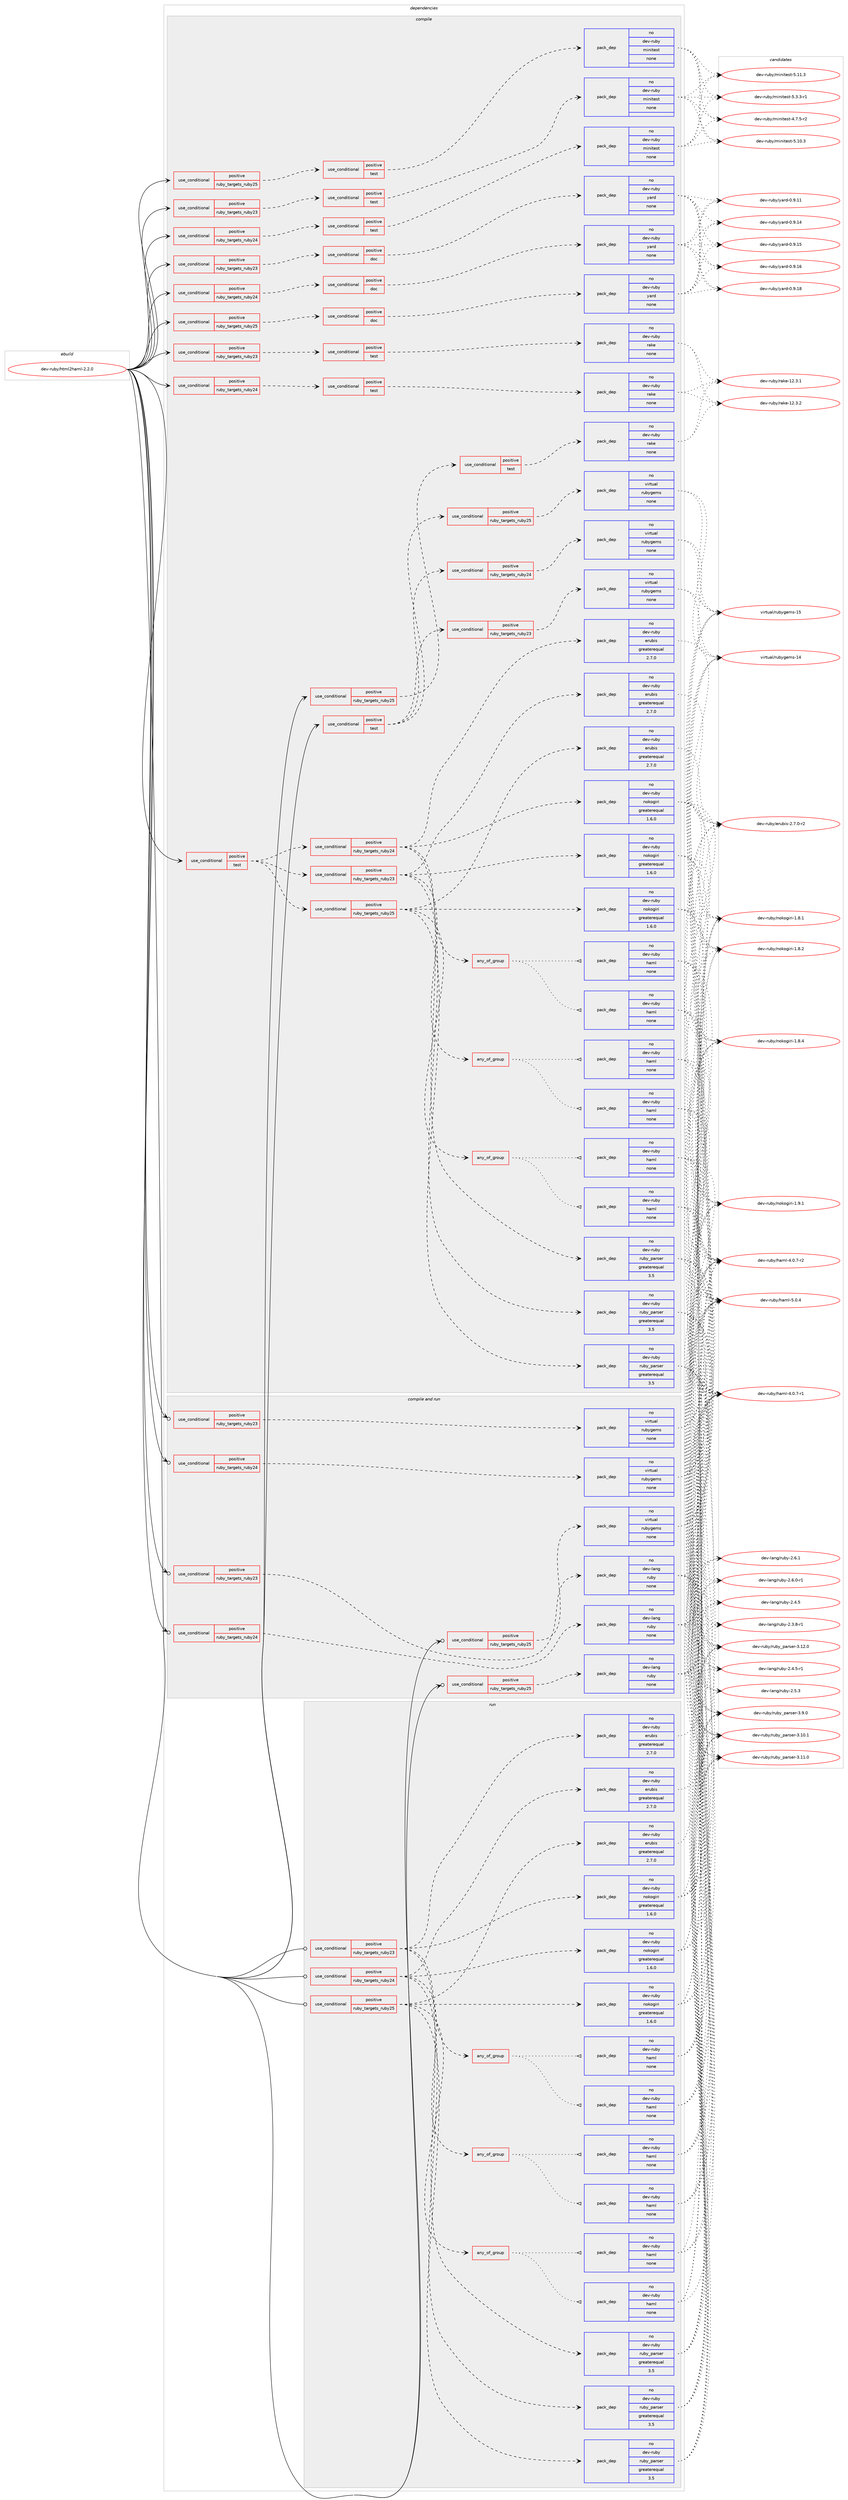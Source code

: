 digraph prolog {

# *************
# Graph options
# *************

newrank=true;
concentrate=true;
compound=true;
graph [rankdir=LR,fontname=Helvetica,fontsize=10,ranksep=1.5];#, ranksep=2.5, nodesep=0.2];
edge  [arrowhead=vee];
node  [fontname=Helvetica,fontsize=10];

# **********
# The ebuild
# **********

subgraph cluster_leftcol {
color=gray;
rank=same;
label=<<i>ebuild</i>>;
id [label="dev-ruby/html2haml-2.2.0", color=red, width=4, href="../dev-ruby/html2haml-2.2.0.svg"];
}

# ****************
# The dependencies
# ****************

subgraph cluster_midcol {
color=gray;
label=<<i>dependencies</i>>;
subgraph cluster_compile {
fillcolor="#eeeeee";
style=filled;
label=<<i>compile</i>>;
subgraph cond402128 {
dependency1497738 [label=<<TABLE BORDER="0" CELLBORDER="1" CELLSPACING="0" CELLPADDING="4"><TR><TD ROWSPAN="3" CELLPADDING="10">use_conditional</TD></TR><TR><TD>positive</TD></TR><TR><TD>ruby_targets_ruby23</TD></TR></TABLE>>, shape=none, color=red];
subgraph cond402129 {
dependency1497739 [label=<<TABLE BORDER="0" CELLBORDER="1" CELLSPACING="0" CELLPADDING="4"><TR><TD ROWSPAN="3" CELLPADDING="10">use_conditional</TD></TR><TR><TD>positive</TD></TR><TR><TD>doc</TD></TR></TABLE>>, shape=none, color=red];
subgraph pack1072165 {
dependency1497740 [label=<<TABLE BORDER="0" CELLBORDER="1" CELLSPACING="0" CELLPADDING="4" WIDTH="220"><TR><TD ROWSPAN="6" CELLPADDING="30">pack_dep</TD></TR><TR><TD WIDTH="110">no</TD></TR><TR><TD>dev-ruby</TD></TR><TR><TD>yard</TD></TR><TR><TD>none</TD></TR><TR><TD></TD></TR></TABLE>>, shape=none, color=blue];
}
dependency1497739:e -> dependency1497740:w [weight=20,style="dashed",arrowhead="vee"];
}
dependency1497738:e -> dependency1497739:w [weight=20,style="dashed",arrowhead="vee"];
}
id:e -> dependency1497738:w [weight=20,style="solid",arrowhead="vee"];
subgraph cond402130 {
dependency1497741 [label=<<TABLE BORDER="0" CELLBORDER="1" CELLSPACING="0" CELLPADDING="4"><TR><TD ROWSPAN="3" CELLPADDING="10">use_conditional</TD></TR><TR><TD>positive</TD></TR><TR><TD>ruby_targets_ruby23</TD></TR></TABLE>>, shape=none, color=red];
subgraph cond402131 {
dependency1497742 [label=<<TABLE BORDER="0" CELLBORDER="1" CELLSPACING="0" CELLPADDING="4"><TR><TD ROWSPAN="3" CELLPADDING="10">use_conditional</TD></TR><TR><TD>positive</TD></TR><TR><TD>test</TD></TR></TABLE>>, shape=none, color=red];
subgraph pack1072166 {
dependency1497743 [label=<<TABLE BORDER="0" CELLBORDER="1" CELLSPACING="0" CELLPADDING="4" WIDTH="220"><TR><TD ROWSPAN="6" CELLPADDING="30">pack_dep</TD></TR><TR><TD WIDTH="110">no</TD></TR><TR><TD>dev-ruby</TD></TR><TR><TD>minitest</TD></TR><TR><TD>none</TD></TR><TR><TD></TD></TR></TABLE>>, shape=none, color=blue];
}
dependency1497742:e -> dependency1497743:w [weight=20,style="dashed",arrowhead="vee"];
}
dependency1497741:e -> dependency1497742:w [weight=20,style="dashed",arrowhead="vee"];
}
id:e -> dependency1497741:w [weight=20,style="solid",arrowhead="vee"];
subgraph cond402132 {
dependency1497744 [label=<<TABLE BORDER="0" CELLBORDER="1" CELLSPACING="0" CELLPADDING="4"><TR><TD ROWSPAN="3" CELLPADDING="10">use_conditional</TD></TR><TR><TD>positive</TD></TR><TR><TD>ruby_targets_ruby23</TD></TR></TABLE>>, shape=none, color=red];
subgraph cond402133 {
dependency1497745 [label=<<TABLE BORDER="0" CELLBORDER="1" CELLSPACING="0" CELLPADDING="4"><TR><TD ROWSPAN="3" CELLPADDING="10">use_conditional</TD></TR><TR><TD>positive</TD></TR><TR><TD>test</TD></TR></TABLE>>, shape=none, color=red];
subgraph pack1072167 {
dependency1497746 [label=<<TABLE BORDER="0" CELLBORDER="1" CELLSPACING="0" CELLPADDING="4" WIDTH="220"><TR><TD ROWSPAN="6" CELLPADDING="30">pack_dep</TD></TR><TR><TD WIDTH="110">no</TD></TR><TR><TD>dev-ruby</TD></TR><TR><TD>rake</TD></TR><TR><TD>none</TD></TR><TR><TD></TD></TR></TABLE>>, shape=none, color=blue];
}
dependency1497745:e -> dependency1497746:w [weight=20,style="dashed",arrowhead="vee"];
}
dependency1497744:e -> dependency1497745:w [weight=20,style="dashed",arrowhead="vee"];
}
id:e -> dependency1497744:w [weight=20,style="solid",arrowhead="vee"];
subgraph cond402134 {
dependency1497747 [label=<<TABLE BORDER="0" CELLBORDER="1" CELLSPACING="0" CELLPADDING="4"><TR><TD ROWSPAN="3" CELLPADDING="10">use_conditional</TD></TR><TR><TD>positive</TD></TR><TR><TD>ruby_targets_ruby24</TD></TR></TABLE>>, shape=none, color=red];
subgraph cond402135 {
dependency1497748 [label=<<TABLE BORDER="0" CELLBORDER="1" CELLSPACING="0" CELLPADDING="4"><TR><TD ROWSPAN="3" CELLPADDING="10">use_conditional</TD></TR><TR><TD>positive</TD></TR><TR><TD>doc</TD></TR></TABLE>>, shape=none, color=red];
subgraph pack1072168 {
dependency1497749 [label=<<TABLE BORDER="0" CELLBORDER="1" CELLSPACING="0" CELLPADDING="4" WIDTH="220"><TR><TD ROWSPAN="6" CELLPADDING="30">pack_dep</TD></TR><TR><TD WIDTH="110">no</TD></TR><TR><TD>dev-ruby</TD></TR><TR><TD>yard</TD></TR><TR><TD>none</TD></TR><TR><TD></TD></TR></TABLE>>, shape=none, color=blue];
}
dependency1497748:e -> dependency1497749:w [weight=20,style="dashed",arrowhead="vee"];
}
dependency1497747:e -> dependency1497748:w [weight=20,style="dashed",arrowhead="vee"];
}
id:e -> dependency1497747:w [weight=20,style="solid",arrowhead="vee"];
subgraph cond402136 {
dependency1497750 [label=<<TABLE BORDER="0" CELLBORDER="1" CELLSPACING="0" CELLPADDING="4"><TR><TD ROWSPAN="3" CELLPADDING="10">use_conditional</TD></TR><TR><TD>positive</TD></TR><TR><TD>ruby_targets_ruby24</TD></TR></TABLE>>, shape=none, color=red];
subgraph cond402137 {
dependency1497751 [label=<<TABLE BORDER="0" CELLBORDER="1" CELLSPACING="0" CELLPADDING="4"><TR><TD ROWSPAN="3" CELLPADDING="10">use_conditional</TD></TR><TR><TD>positive</TD></TR><TR><TD>test</TD></TR></TABLE>>, shape=none, color=red];
subgraph pack1072169 {
dependency1497752 [label=<<TABLE BORDER="0" CELLBORDER="1" CELLSPACING="0" CELLPADDING="4" WIDTH="220"><TR><TD ROWSPAN="6" CELLPADDING="30">pack_dep</TD></TR><TR><TD WIDTH="110">no</TD></TR><TR><TD>dev-ruby</TD></TR><TR><TD>minitest</TD></TR><TR><TD>none</TD></TR><TR><TD></TD></TR></TABLE>>, shape=none, color=blue];
}
dependency1497751:e -> dependency1497752:w [weight=20,style="dashed",arrowhead="vee"];
}
dependency1497750:e -> dependency1497751:w [weight=20,style="dashed",arrowhead="vee"];
}
id:e -> dependency1497750:w [weight=20,style="solid",arrowhead="vee"];
subgraph cond402138 {
dependency1497753 [label=<<TABLE BORDER="0" CELLBORDER="1" CELLSPACING="0" CELLPADDING="4"><TR><TD ROWSPAN="3" CELLPADDING="10">use_conditional</TD></TR><TR><TD>positive</TD></TR><TR><TD>ruby_targets_ruby24</TD></TR></TABLE>>, shape=none, color=red];
subgraph cond402139 {
dependency1497754 [label=<<TABLE BORDER="0" CELLBORDER="1" CELLSPACING="0" CELLPADDING="4"><TR><TD ROWSPAN="3" CELLPADDING="10">use_conditional</TD></TR><TR><TD>positive</TD></TR><TR><TD>test</TD></TR></TABLE>>, shape=none, color=red];
subgraph pack1072170 {
dependency1497755 [label=<<TABLE BORDER="0" CELLBORDER="1" CELLSPACING="0" CELLPADDING="4" WIDTH="220"><TR><TD ROWSPAN="6" CELLPADDING="30">pack_dep</TD></TR><TR><TD WIDTH="110">no</TD></TR><TR><TD>dev-ruby</TD></TR><TR><TD>rake</TD></TR><TR><TD>none</TD></TR><TR><TD></TD></TR></TABLE>>, shape=none, color=blue];
}
dependency1497754:e -> dependency1497755:w [weight=20,style="dashed",arrowhead="vee"];
}
dependency1497753:e -> dependency1497754:w [weight=20,style="dashed",arrowhead="vee"];
}
id:e -> dependency1497753:w [weight=20,style="solid",arrowhead="vee"];
subgraph cond402140 {
dependency1497756 [label=<<TABLE BORDER="0" CELLBORDER="1" CELLSPACING="0" CELLPADDING="4"><TR><TD ROWSPAN="3" CELLPADDING="10">use_conditional</TD></TR><TR><TD>positive</TD></TR><TR><TD>ruby_targets_ruby25</TD></TR></TABLE>>, shape=none, color=red];
subgraph cond402141 {
dependency1497757 [label=<<TABLE BORDER="0" CELLBORDER="1" CELLSPACING="0" CELLPADDING="4"><TR><TD ROWSPAN="3" CELLPADDING="10">use_conditional</TD></TR><TR><TD>positive</TD></TR><TR><TD>doc</TD></TR></TABLE>>, shape=none, color=red];
subgraph pack1072171 {
dependency1497758 [label=<<TABLE BORDER="0" CELLBORDER="1" CELLSPACING="0" CELLPADDING="4" WIDTH="220"><TR><TD ROWSPAN="6" CELLPADDING="30">pack_dep</TD></TR><TR><TD WIDTH="110">no</TD></TR><TR><TD>dev-ruby</TD></TR><TR><TD>yard</TD></TR><TR><TD>none</TD></TR><TR><TD></TD></TR></TABLE>>, shape=none, color=blue];
}
dependency1497757:e -> dependency1497758:w [weight=20,style="dashed",arrowhead="vee"];
}
dependency1497756:e -> dependency1497757:w [weight=20,style="dashed",arrowhead="vee"];
}
id:e -> dependency1497756:w [weight=20,style="solid",arrowhead="vee"];
subgraph cond402142 {
dependency1497759 [label=<<TABLE BORDER="0" CELLBORDER="1" CELLSPACING="0" CELLPADDING="4"><TR><TD ROWSPAN="3" CELLPADDING="10">use_conditional</TD></TR><TR><TD>positive</TD></TR><TR><TD>ruby_targets_ruby25</TD></TR></TABLE>>, shape=none, color=red];
subgraph cond402143 {
dependency1497760 [label=<<TABLE BORDER="0" CELLBORDER="1" CELLSPACING="0" CELLPADDING="4"><TR><TD ROWSPAN="3" CELLPADDING="10">use_conditional</TD></TR><TR><TD>positive</TD></TR><TR><TD>test</TD></TR></TABLE>>, shape=none, color=red];
subgraph pack1072172 {
dependency1497761 [label=<<TABLE BORDER="0" CELLBORDER="1" CELLSPACING="0" CELLPADDING="4" WIDTH="220"><TR><TD ROWSPAN="6" CELLPADDING="30">pack_dep</TD></TR><TR><TD WIDTH="110">no</TD></TR><TR><TD>dev-ruby</TD></TR><TR><TD>minitest</TD></TR><TR><TD>none</TD></TR><TR><TD></TD></TR></TABLE>>, shape=none, color=blue];
}
dependency1497760:e -> dependency1497761:w [weight=20,style="dashed",arrowhead="vee"];
}
dependency1497759:e -> dependency1497760:w [weight=20,style="dashed",arrowhead="vee"];
}
id:e -> dependency1497759:w [weight=20,style="solid",arrowhead="vee"];
subgraph cond402144 {
dependency1497762 [label=<<TABLE BORDER="0" CELLBORDER="1" CELLSPACING="0" CELLPADDING="4"><TR><TD ROWSPAN="3" CELLPADDING="10">use_conditional</TD></TR><TR><TD>positive</TD></TR><TR><TD>ruby_targets_ruby25</TD></TR></TABLE>>, shape=none, color=red];
subgraph cond402145 {
dependency1497763 [label=<<TABLE BORDER="0" CELLBORDER="1" CELLSPACING="0" CELLPADDING="4"><TR><TD ROWSPAN="3" CELLPADDING="10">use_conditional</TD></TR><TR><TD>positive</TD></TR><TR><TD>test</TD></TR></TABLE>>, shape=none, color=red];
subgraph pack1072173 {
dependency1497764 [label=<<TABLE BORDER="0" CELLBORDER="1" CELLSPACING="0" CELLPADDING="4" WIDTH="220"><TR><TD ROWSPAN="6" CELLPADDING="30">pack_dep</TD></TR><TR><TD WIDTH="110">no</TD></TR><TR><TD>dev-ruby</TD></TR><TR><TD>rake</TD></TR><TR><TD>none</TD></TR><TR><TD></TD></TR></TABLE>>, shape=none, color=blue];
}
dependency1497763:e -> dependency1497764:w [weight=20,style="dashed",arrowhead="vee"];
}
dependency1497762:e -> dependency1497763:w [weight=20,style="dashed",arrowhead="vee"];
}
id:e -> dependency1497762:w [weight=20,style="solid",arrowhead="vee"];
subgraph cond402146 {
dependency1497765 [label=<<TABLE BORDER="0" CELLBORDER="1" CELLSPACING="0" CELLPADDING="4"><TR><TD ROWSPAN="3" CELLPADDING="10">use_conditional</TD></TR><TR><TD>positive</TD></TR><TR><TD>test</TD></TR></TABLE>>, shape=none, color=red];
subgraph cond402147 {
dependency1497766 [label=<<TABLE BORDER="0" CELLBORDER="1" CELLSPACING="0" CELLPADDING="4"><TR><TD ROWSPAN="3" CELLPADDING="10">use_conditional</TD></TR><TR><TD>positive</TD></TR><TR><TD>ruby_targets_ruby23</TD></TR></TABLE>>, shape=none, color=red];
subgraph pack1072174 {
dependency1497767 [label=<<TABLE BORDER="0" CELLBORDER="1" CELLSPACING="0" CELLPADDING="4" WIDTH="220"><TR><TD ROWSPAN="6" CELLPADDING="30">pack_dep</TD></TR><TR><TD WIDTH="110">no</TD></TR><TR><TD>dev-ruby</TD></TR><TR><TD>nokogiri</TD></TR><TR><TD>greaterequal</TD></TR><TR><TD>1.6.0</TD></TR></TABLE>>, shape=none, color=blue];
}
dependency1497766:e -> dependency1497767:w [weight=20,style="dashed",arrowhead="vee"];
subgraph pack1072175 {
dependency1497768 [label=<<TABLE BORDER="0" CELLBORDER="1" CELLSPACING="0" CELLPADDING="4" WIDTH="220"><TR><TD ROWSPAN="6" CELLPADDING="30">pack_dep</TD></TR><TR><TD WIDTH="110">no</TD></TR><TR><TD>dev-ruby</TD></TR><TR><TD>erubis</TD></TR><TR><TD>greaterequal</TD></TR><TR><TD>2.7.0</TD></TR></TABLE>>, shape=none, color=blue];
}
dependency1497766:e -> dependency1497768:w [weight=20,style="dashed",arrowhead="vee"];
subgraph pack1072176 {
dependency1497769 [label=<<TABLE BORDER="0" CELLBORDER="1" CELLSPACING="0" CELLPADDING="4" WIDTH="220"><TR><TD ROWSPAN="6" CELLPADDING="30">pack_dep</TD></TR><TR><TD WIDTH="110">no</TD></TR><TR><TD>dev-ruby</TD></TR><TR><TD>ruby_parser</TD></TR><TR><TD>greaterequal</TD></TR><TR><TD>3.5</TD></TR></TABLE>>, shape=none, color=blue];
}
dependency1497766:e -> dependency1497769:w [weight=20,style="dashed",arrowhead="vee"];
subgraph any22857 {
dependency1497770 [label=<<TABLE BORDER="0" CELLBORDER="1" CELLSPACING="0" CELLPADDING="4"><TR><TD CELLPADDING="10">any_of_group</TD></TR></TABLE>>, shape=none, color=red];subgraph pack1072177 {
dependency1497771 [label=<<TABLE BORDER="0" CELLBORDER="1" CELLSPACING="0" CELLPADDING="4" WIDTH="220"><TR><TD ROWSPAN="6" CELLPADDING="30">pack_dep</TD></TR><TR><TD WIDTH="110">no</TD></TR><TR><TD>dev-ruby</TD></TR><TR><TD>haml</TD></TR><TR><TD>none</TD></TR><TR><TD></TD></TR></TABLE>>, shape=none, color=blue];
}
dependency1497770:e -> dependency1497771:w [weight=20,style="dotted",arrowhead="oinv"];
subgraph pack1072178 {
dependency1497772 [label=<<TABLE BORDER="0" CELLBORDER="1" CELLSPACING="0" CELLPADDING="4" WIDTH="220"><TR><TD ROWSPAN="6" CELLPADDING="30">pack_dep</TD></TR><TR><TD WIDTH="110">no</TD></TR><TR><TD>dev-ruby</TD></TR><TR><TD>haml</TD></TR><TR><TD>none</TD></TR><TR><TD></TD></TR></TABLE>>, shape=none, color=blue];
}
dependency1497770:e -> dependency1497772:w [weight=20,style="dotted",arrowhead="oinv"];
}
dependency1497766:e -> dependency1497770:w [weight=20,style="dashed",arrowhead="vee"];
}
dependency1497765:e -> dependency1497766:w [weight=20,style="dashed",arrowhead="vee"];
subgraph cond402148 {
dependency1497773 [label=<<TABLE BORDER="0" CELLBORDER="1" CELLSPACING="0" CELLPADDING="4"><TR><TD ROWSPAN="3" CELLPADDING="10">use_conditional</TD></TR><TR><TD>positive</TD></TR><TR><TD>ruby_targets_ruby24</TD></TR></TABLE>>, shape=none, color=red];
subgraph pack1072179 {
dependency1497774 [label=<<TABLE BORDER="0" CELLBORDER="1" CELLSPACING="0" CELLPADDING="4" WIDTH="220"><TR><TD ROWSPAN="6" CELLPADDING="30">pack_dep</TD></TR><TR><TD WIDTH="110">no</TD></TR><TR><TD>dev-ruby</TD></TR><TR><TD>nokogiri</TD></TR><TR><TD>greaterequal</TD></TR><TR><TD>1.6.0</TD></TR></TABLE>>, shape=none, color=blue];
}
dependency1497773:e -> dependency1497774:w [weight=20,style="dashed",arrowhead="vee"];
subgraph pack1072180 {
dependency1497775 [label=<<TABLE BORDER="0" CELLBORDER="1" CELLSPACING="0" CELLPADDING="4" WIDTH="220"><TR><TD ROWSPAN="6" CELLPADDING="30">pack_dep</TD></TR><TR><TD WIDTH="110">no</TD></TR><TR><TD>dev-ruby</TD></TR><TR><TD>erubis</TD></TR><TR><TD>greaterequal</TD></TR><TR><TD>2.7.0</TD></TR></TABLE>>, shape=none, color=blue];
}
dependency1497773:e -> dependency1497775:w [weight=20,style="dashed",arrowhead="vee"];
subgraph pack1072181 {
dependency1497776 [label=<<TABLE BORDER="0" CELLBORDER="1" CELLSPACING="0" CELLPADDING="4" WIDTH="220"><TR><TD ROWSPAN="6" CELLPADDING="30">pack_dep</TD></TR><TR><TD WIDTH="110">no</TD></TR><TR><TD>dev-ruby</TD></TR><TR><TD>ruby_parser</TD></TR><TR><TD>greaterequal</TD></TR><TR><TD>3.5</TD></TR></TABLE>>, shape=none, color=blue];
}
dependency1497773:e -> dependency1497776:w [weight=20,style="dashed",arrowhead="vee"];
subgraph any22858 {
dependency1497777 [label=<<TABLE BORDER="0" CELLBORDER="1" CELLSPACING="0" CELLPADDING="4"><TR><TD CELLPADDING="10">any_of_group</TD></TR></TABLE>>, shape=none, color=red];subgraph pack1072182 {
dependency1497778 [label=<<TABLE BORDER="0" CELLBORDER="1" CELLSPACING="0" CELLPADDING="4" WIDTH="220"><TR><TD ROWSPAN="6" CELLPADDING="30">pack_dep</TD></TR><TR><TD WIDTH="110">no</TD></TR><TR><TD>dev-ruby</TD></TR><TR><TD>haml</TD></TR><TR><TD>none</TD></TR><TR><TD></TD></TR></TABLE>>, shape=none, color=blue];
}
dependency1497777:e -> dependency1497778:w [weight=20,style="dotted",arrowhead="oinv"];
subgraph pack1072183 {
dependency1497779 [label=<<TABLE BORDER="0" CELLBORDER="1" CELLSPACING="0" CELLPADDING="4" WIDTH="220"><TR><TD ROWSPAN="6" CELLPADDING="30">pack_dep</TD></TR><TR><TD WIDTH="110">no</TD></TR><TR><TD>dev-ruby</TD></TR><TR><TD>haml</TD></TR><TR><TD>none</TD></TR><TR><TD></TD></TR></TABLE>>, shape=none, color=blue];
}
dependency1497777:e -> dependency1497779:w [weight=20,style="dotted",arrowhead="oinv"];
}
dependency1497773:e -> dependency1497777:w [weight=20,style="dashed",arrowhead="vee"];
}
dependency1497765:e -> dependency1497773:w [weight=20,style="dashed",arrowhead="vee"];
subgraph cond402149 {
dependency1497780 [label=<<TABLE BORDER="0" CELLBORDER="1" CELLSPACING="0" CELLPADDING="4"><TR><TD ROWSPAN="3" CELLPADDING="10">use_conditional</TD></TR><TR><TD>positive</TD></TR><TR><TD>ruby_targets_ruby25</TD></TR></TABLE>>, shape=none, color=red];
subgraph pack1072184 {
dependency1497781 [label=<<TABLE BORDER="0" CELLBORDER="1" CELLSPACING="0" CELLPADDING="4" WIDTH="220"><TR><TD ROWSPAN="6" CELLPADDING="30">pack_dep</TD></TR><TR><TD WIDTH="110">no</TD></TR><TR><TD>dev-ruby</TD></TR><TR><TD>nokogiri</TD></TR><TR><TD>greaterequal</TD></TR><TR><TD>1.6.0</TD></TR></TABLE>>, shape=none, color=blue];
}
dependency1497780:e -> dependency1497781:w [weight=20,style="dashed",arrowhead="vee"];
subgraph pack1072185 {
dependency1497782 [label=<<TABLE BORDER="0" CELLBORDER="1" CELLSPACING="0" CELLPADDING="4" WIDTH="220"><TR><TD ROWSPAN="6" CELLPADDING="30">pack_dep</TD></TR><TR><TD WIDTH="110">no</TD></TR><TR><TD>dev-ruby</TD></TR><TR><TD>erubis</TD></TR><TR><TD>greaterequal</TD></TR><TR><TD>2.7.0</TD></TR></TABLE>>, shape=none, color=blue];
}
dependency1497780:e -> dependency1497782:w [weight=20,style="dashed",arrowhead="vee"];
subgraph pack1072186 {
dependency1497783 [label=<<TABLE BORDER="0" CELLBORDER="1" CELLSPACING="0" CELLPADDING="4" WIDTH="220"><TR><TD ROWSPAN="6" CELLPADDING="30">pack_dep</TD></TR><TR><TD WIDTH="110">no</TD></TR><TR><TD>dev-ruby</TD></TR><TR><TD>ruby_parser</TD></TR><TR><TD>greaterequal</TD></TR><TR><TD>3.5</TD></TR></TABLE>>, shape=none, color=blue];
}
dependency1497780:e -> dependency1497783:w [weight=20,style="dashed",arrowhead="vee"];
subgraph any22859 {
dependency1497784 [label=<<TABLE BORDER="0" CELLBORDER="1" CELLSPACING="0" CELLPADDING="4"><TR><TD CELLPADDING="10">any_of_group</TD></TR></TABLE>>, shape=none, color=red];subgraph pack1072187 {
dependency1497785 [label=<<TABLE BORDER="0" CELLBORDER="1" CELLSPACING="0" CELLPADDING="4" WIDTH="220"><TR><TD ROWSPAN="6" CELLPADDING="30">pack_dep</TD></TR><TR><TD WIDTH="110">no</TD></TR><TR><TD>dev-ruby</TD></TR><TR><TD>haml</TD></TR><TR><TD>none</TD></TR><TR><TD></TD></TR></TABLE>>, shape=none, color=blue];
}
dependency1497784:e -> dependency1497785:w [weight=20,style="dotted",arrowhead="oinv"];
subgraph pack1072188 {
dependency1497786 [label=<<TABLE BORDER="0" CELLBORDER="1" CELLSPACING="0" CELLPADDING="4" WIDTH="220"><TR><TD ROWSPAN="6" CELLPADDING="30">pack_dep</TD></TR><TR><TD WIDTH="110">no</TD></TR><TR><TD>dev-ruby</TD></TR><TR><TD>haml</TD></TR><TR><TD>none</TD></TR><TR><TD></TD></TR></TABLE>>, shape=none, color=blue];
}
dependency1497784:e -> dependency1497786:w [weight=20,style="dotted",arrowhead="oinv"];
}
dependency1497780:e -> dependency1497784:w [weight=20,style="dashed",arrowhead="vee"];
}
dependency1497765:e -> dependency1497780:w [weight=20,style="dashed",arrowhead="vee"];
}
id:e -> dependency1497765:w [weight=20,style="solid",arrowhead="vee"];
subgraph cond402150 {
dependency1497787 [label=<<TABLE BORDER="0" CELLBORDER="1" CELLSPACING="0" CELLPADDING="4"><TR><TD ROWSPAN="3" CELLPADDING="10">use_conditional</TD></TR><TR><TD>positive</TD></TR><TR><TD>test</TD></TR></TABLE>>, shape=none, color=red];
subgraph cond402151 {
dependency1497788 [label=<<TABLE BORDER="0" CELLBORDER="1" CELLSPACING="0" CELLPADDING="4"><TR><TD ROWSPAN="3" CELLPADDING="10">use_conditional</TD></TR><TR><TD>positive</TD></TR><TR><TD>ruby_targets_ruby23</TD></TR></TABLE>>, shape=none, color=red];
subgraph pack1072189 {
dependency1497789 [label=<<TABLE BORDER="0" CELLBORDER="1" CELLSPACING="0" CELLPADDING="4" WIDTH="220"><TR><TD ROWSPAN="6" CELLPADDING="30">pack_dep</TD></TR><TR><TD WIDTH="110">no</TD></TR><TR><TD>virtual</TD></TR><TR><TD>rubygems</TD></TR><TR><TD>none</TD></TR><TR><TD></TD></TR></TABLE>>, shape=none, color=blue];
}
dependency1497788:e -> dependency1497789:w [weight=20,style="dashed",arrowhead="vee"];
}
dependency1497787:e -> dependency1497788:w [weight=20,style="dashed",arrowhead="vee"];
subgraph cond402152 {
dependency1497790 [label=<<TABLE BORDER="0" CELLBORDER="1" CELLSPACING="0" CELLPADDING="4"><TR><TD ROWSPAN="3" CELLPADDING="10">use_conditional</TD></TR><TR><TD>positive</TD></TR><TR><TD>ruby_targets_ruby24</TD></TR></TABLE>>, shape=none, color=red];
subgraph pack1072190 {
dependency1497791 [label=<<TABLE BORDER="0" CELLBORDER="1" CELLSPACING="0" CELLPADDING="4" WIDTH="220"><TR><TD ROWSPAN="6" CELLPADDING="30">pack_dep</TD></TR><TR><TD WIDTH="110">no</TD></TR><TR><TD>virtual</TD></TR><TR><TD>rubygems</TD></TR><TR><TD>none</TD></TR><TR><TD></TD></TR></TABLE>>, shape=none, color=blue];
}
dependency1497790:e -> dependency1497791:w [weight=20,style="dashed",arrowhead="vee"];
}
dependency1497787:e -> dependency1497790:w [weight=20,style="dashed",arrowhead="vee"];
subgraph cond402153 {
dependency1497792 [label=<<TABLE BORDER="0" CELLBORDER="1" CELLSPACING="0" CELLPADDING="4"><TR><TD ROWSPAN="3" CELLPADDING="10">use_conditional</TD></TR><TR><TD>positive</TD></TR><TR><TD>ruby_targets_ruby25</TD></TR></TABLE>>, shape=none, color=red];
subgraph pack1072191 {
dependency1497793 [label=<<TABLE BORDER="0" CELLBORDER="1" CELLSPACING="0" CELLPADDING="4" WIDTH="220"><TR><TD ROWSPAN="6" CELLPADDING="30">pack_dep</TD></TR><TR><TD WIDTH="110">no</TD></TR><TR><TD>virtual</TD></TR><TR><TD>rubygems</TD></TR><TR><TD>none</TD></TR><TR><TD></TD></TR></TABLE>>, shape=none, color=blue];
}
dependency1497792:e -> dependency1497793:w [weight=20,style="dashed",arrowhead="vee"];
}
dependency1497787:e -> dependency1497792:w [weight=20,style="dashed",arrowhead="vee"];
}
id:e -> dependency1497787:w [weight=20,style="solid",arrowhead="vee"];
}
subgraph cluster_compileandrun {
fillcolor="#eeeeee";
style=filled;
label=<<i>compile and run</i>>;
subgraph cond402154 {
dependency1497794 [label=<<TABLE BORDER="0" CELLBORDER="1" CELLSPACING="0" CELLPADDING="4"><TR><TD ROWSPAN="3" CELLPADDING="10">use_conditional</TD></TR><TR><TD>positive</TD></TR><TR><TD>ruby_targets_ruby23</TD></TR></TABLE>>, shape=none, color=red];
subgraph pack1072192 {
dependency1497795 [label=<<TABLE BORDER="0" CELLBORDER="1" CELLSPACING="0" CELLPADDING="4" WIDTH="220"><TR><TD ROWSPAN="6" CELLPADDING="30">pack_dep</TD></TR><TR><TD WIDTH="110">no</TD></TR><TR><TD>dev-lang</TD></TR><TR><TD>ruby</TD></TR><TR><TD>none</TD></TR><TR><TD></TD></TR></TABLE>>, shape=none, color=blue];
}
dependency1497794:e -> dependency1497795:w [weight=20,style="dashed",arrowhead="vee"];
}
id:e -> dependency1497794:w [weight=20,style="solid",arrowhead="odotvee"];
subgraph cond402155 {
dependency1497796 [label=<<TABLE BORDER="0" CELLBORDER="1" CELLSPACING="0" CELLPADDING="4"><TR><TD ROWSPAN="3" CELLPADDING="10">use_conditional</TD></TR><TR><TD>positive</TD></TR><TR><TD>ruby_targets_ruby23</TD></TR></TABLE>>, shape=none, color=red];
subgraph pack1072193 {
dependency1497797 [label=<<TABLE BORDER="0" CELLBORDER="1" CELLSPACING="0" CELLPADDING="4" WIDTH="220"><TR><TD ROWSPAN="6" CELLPADDING="30">pack_dep</TD></TR><TR><TD WIDTH="110">no</TD></TR><TR><TD>virtual</TD></TR><TR><TD>rubygems</TD></TR><TR><TD>none</TD></TR><TR><TD></TD></TR></TABLE>>, shape=none, color=blue];
}
dependency1497796:e -> dependency1497797:w [weight=20,style="dashed",arrowhead="vee"];
}
id:e -> dependency1497796:w [weight=20,style="solid",arrowhead="odotvee"];
subgraph cond402156 {
dependency1497798 [label=<<TABLE BORDER="0" CELLBORDER="1" CELLSPACING="0" CELLPADDING="4"><TR><TD ROWSPAN="3" CELLPADDING="10">use_conditional</TD></TR><TR><TD>positive</TD></TR><TR><TD>ruby_targets_ruby24</TD></TR></TABLE>>, shape=none, color=red];
subgraph pack1072194 {
dependency1497799 [label=<<TABLE BORDER="0" CELLBORDER="1" CELLSPACING="0" CELLPADDING="4" WIDTH="220"><TR><TD ROWSPAN="6" CELLPADDING="30">pack_dep</TD></TR><TR><TD WIDTH="110">no</TD></TR><TR><TD>dev-lang</TD></TR><TR><TD>ruby</TD></TR><TR><TD>none</TD></TR><TR><TD></TD></TR></TABLE>>, shape=none, color=blue];
}
dependency1497798:e -> dependency1497799:w [weight=20,style="dashed",arrowhead="vee"];
}
id:e -> dependency1497798:w [weight=20,style="solid",arrowhead="odotvee"];
subgraph cond402157 {
dependency1497800 [label=<<TABLE BORDER="0" CELLBORDER="1" CELLSPACING="0" CELLPADDING="4"><TR><TD ROWSPAN="3" CELLPADDING="10">use_conditional</TD></TR><TR><TD>positive</TD></TR><TR><TD>ruby_targets_ruby24</TD></TR></TABLE>>, shape=none, color=red];
subgraph pack1072195 {
dependency1497801 [label=<<TABLE BORDER="0" CELLBORDER="1" CELLSPACING="0" CELLPADDING="4" WIDTH="220"><TR><TD ROWSPAN="6" CELLPADDING="30">pack_dep</TD></TR><TR><TD WIDTH="110">no</TD></TR><TR><TD>virtual</TD></TR><TR><TD>rubygems</TD></TR><TR><TD>none</TD></TR><TR><TD></TD></TR></TABLE>>, shape=none, color=blue];
}
dependency1497800:e -> dependency1497801:w [weight=20,style="dashed",arrowhead="vee"];
}
id:e -> dependency1497800:w [weight=20,style="solid",arrowhead="odotvee"];
subgraph cond402158 {
dependency1497802 [label=<<TABLE BORDER="0" CELLBORDER="1" CELLSPACING="0" CELLPADDING="4"><TR><TD ROWSPAN="3" CELLPADDING="10">use_conditional</TD></TR><TR><TD>positive</TD></TR><TR><TD>ruby_targets_ruby25</TD></TR></TABLE>>, shape=none, color=red];
subgraph pack1072196 {
dependency1497803 [label=<<TABLE BORDER="0" CELLBORDER="1" CELLSPACING="0" CELLPADDING="4" WIDTH="220"><TR><TD ROWSPAN="6" CELLPADDING="30">pack_dep</TD></TR><TR><TD WIDTH="110">no</TD></TR><TR><TD>dev-lang</TD></TR><TR><TD>ruby</TD></TR><TR><TD>none</TD></TR><TR><TD></TD></TR></TABLE>>, shape=none, color=blue];
}
dependency1497802:e -> dependency1497803:w [weight=20,style="dashed",arrowhead="vee"];
}
id:e -> dependency1497802:w [weight=20,style="solid",arrowhead="odotvee"];
subgraph cond402159 {
dependency1497804 [label=<<TABLE BORDER="0" CELLBORDER="1" CELLSPACING="0" CELLPADDING="4"><TR><TD ROWSPAN="3" CELLPADDING="10">use_conditional</TD></TR><TR><TD>positive</TD></TR><TR><TD>ruby_targets_ruby25</TD></TR></TABLE>>, shape=none, color=red];
subgraph pack1072197 {
dependency1497805 [label=<<TABLE BORDER="0" CELLBORDER="1" CELLSPACING="0" CELLPADDING="4" WIDTH="220"><TR><TD ROWSPAN="6" CELLPADDING="30">pack_dep</TD></TR><TR><TD WIDTH="110">no</TD></TR><TR><TD>virtual</TD></TR><TR><TD>rubygems</TD></TR><TR><TD>none</TD></TR><TR><TD></TD></TR></TABLE>>, shape=none, color=blue];
}
dependency1497804:e -> dependency1497805:w [weight=20,style="dashed",arrowhead="vee"];
}
id:e -> dependency1497804:w [weight=20,style="solid",arrowhead="odotvee"];
}
subgraph cluster_run {
fillcolor="#eeeeee";
style=filled;
label=<<i>run</i>>;
subgraph cond402160 {
dependency1497806 [label=<<TABLE BORDER="0" CELLBORDER="1" CELLSPACING="0" CELLPADDING="4"><TR><TD ROWSPAN="3" CELLPADDING="10">use_conditional</TD></TR><TR><TD>positive</TD></TR><TR><TD>ruby_targets_ruby23</TD></TR></TABLE>>, shape=none, color=red];
subgraph pack1072198 {
dependency1497807 [label=<<TABLE BORDER="0" CELLBORDER="1" CELLSPACING="0" CELLPADDING="4" WIDTH="220"><TR><TD ROWSPAN="6" CELLPADDING="30">pack_dep</TD></TR><TR><TD WIDTH="110">no</TD></TR><TR><TD>dev-ruby</TD></TR><TR><TD>nokogiri</TD></TR><TR><TD>greaterequal</TD></TR><TR><TD>1.6.0</TD></TR></TABLE>>, shape=none, color=blue];
}
dependency1497806:e -> dependency1497807:w [weight=20,style="dashed",arrowhead="vee"];
subgraph pack1072199 {
dependency1497808 [label=<<TABLE BORDER="0" CELLBORDER="1" CELLSPACING="0" CELLPADDING="4" WIDTH="220"><TR><TD ROWSPAN="6" CELLPADDING="30">pack_dep</TD></TR><TR><TD WIDTH="110">no</TD></TR><TR><TD>dev-ruby</TD></TR><TR><TD>erubis</TD></TR><TR><TD>greaterequal</TD></TR><TR><TD>2.7.0</TD></TR></TABLE>>, shape=none, color=blue];
}
dependency1497806:e -> dependency1497808:w [weight=20,style="dashed",arrowhead="vee"];
subgraph pack1072200 {
dependency1497809 [label=<<TABLE BORDER="0" CELLBORDER="1" CELLSPACING="0" CELLPADDING="4" WIDTH="220"><TR><TD ROWSPAN="6" CELLPADDING="30">pack_dep</TD></TR><TR><TD WIDTH="110">no</TD></TR><TR><TD>dev-ruby</TD></TR><TR><TD>ruby_parser</TD></TR><TR><TD>greaterequal</TD></TR><TR><TD>3.5</TD></TR></TABLE>>, shape=none, color=blue];
}
dependency1497806:e -> dependency1497809:w [weight=20,style="dashed",arrowhead="vee"];
subgraph any22860 {
dependency1497810 [label=<<TABLE BORDER="0" CELLBORDER="1" CELLSPACING="0" CELLPADDING="4"><TR><TD CELLPADDING="10">any_of_group</TD></TR></TABLE>>, shape=none, color=red];subgraph pack1072201 {
dependency1497811 [label=<<TABLE BORDER="0" CELLBORDER="1" CELLSPACING="0" CELLPADDING="4" WIDTH="220"><TR><TD ROWSPAN="6" CELLPADDING="30">pack_dep</TD></TR><TR><TD WIDTH="110">no</TD></TR><TR><TD>dev-ruby</TD></TR><TR><TD>haml</TD></TR><TR><TD>none</TD></TR><TR><TD></TD></TR></TABLE>>, shape=none, color=blue];
}
dependency1497810:e -> dependency1497811:w [weight=20,style="dotted",arrowhead="oinv"];
subgraph pack1072202 {
dependency1497812 [label=<<TABLE BORDER="0" CELLBORDER="1" CELLSPACING="0" CELLPADDING="4" WIDTH="220"><TR><TD ROWSPAN="6" CELLPADDING="30">pack_dep</TD></TR><TR><TD WIDTH="110">no</TD></TR><TR><TD>dev-ruby</TD></TR><TR><TD>haml</TD></TR><TR><TD>none</TD></TR><TR><TD></TD></TR></TABLE>>, shape=none, color=blue];
}
dependency1497810:e -> dependency1497812:w [weight=20,style="dotted",arrowhead="oinv"];
}
dependency1497806:e -> dependency1497810:w [weight=20,style="dashed",arrowhead="vee"];
}
id:e -> dependency1497806:w [weight=20,style="solid",arrowhead="odot"];
subgraph cond402161 {
dependency1497813 [label=<<TABLE BORDER="0" CELLBORDER="1" CELLSPACING="0" CELLPADDING="4"><TR><TD ROWSPAN="3" CELLPADDING="10">use_conditional</TD></TR><TR><TD>positive</TD></TR><TR><TD>ruby_targets_ruby24</TD></TR></TABLE>>, shape=none, color=red];
subgraph pack1072203 {
dependency1497814 [label=<<TABLE BORDER="0" CELLBORDER="1" CELLSPACING="0" CELLPADDING="4" WIDTH="220"><TR><TD ROWSPAN="6" CELLPADDING="30">pack_dep</TD></TR><TR><TD WIDTH="110">no</TD></TR><TR><TD>dev-ruby</TD></TR><TR><TD>nokogiri</TD></TR><TR><TD>greaterequal</TD></TR><TR><TD>1.6.0</TD></TR></TABLE>>, shape=none, color=blue];
}
dependency1497813:e -> dependency1497814:w [weight=20,style="dashed",arrowhead="vee"];
subgraph pack1072204 {
dependency1497815 [label=<<TABLE BORDER="0" CELLBORDER="1" CELLSPACING="0" CELLPADDING="4" WIDTH="220"><TR><TD ROWSPAN="6" CELLPADDING="30">pack_dep</TD></TR><TR><TD WIDTH="110">no</TD></TR><TR><TD>dev-ruby</TD></TR><TR><TD>erubis</TD></TR><TR><TD>greaterequal</TD></TR><TR><TD>2.7.0</TD></TR></TABLE>>, shape=none, color=blue];
}
dependency1497813:e -> dependency1497815:w [weight=20,style="dashed",arrowhead="vee"];
subgraph pack1072205 {
dependency1497816 [label=<<TABLE BORDER="0" CELLBORDER="1" CELLSPACING="0" CELLPADDING="4" WIDTH="220"><TR><TD ROWSPAN="6" CELLPADDING="30">pack_dep</TD></TR><TR><TD WIDTH="110">no</TD></TR><TR><TD>dev-ruby</TD></TR><TR><TD>ruby_parser</TD></TR><TR><TD>greaterequal</TD></TR><TR><TD>3.5</TD></TR></TABLE>>, shape=none, color=blue];
}
dependency1497813:e -> dependency1497816:w [weight=20,style="dashed",arrowhead="vee"];
subgraph any22861 {
dependency1497817 [label=<<TABLE BORDER="0" CELLBORDER="1" CELLSPACING="0" CELLPADDING="4"><TR><TD CELLPADDING="10">any_of_group</TD></TR></TABLE>>, shape=none, color=red];subgraph pack1072206 {
dependency1497818 [label=<<TABLE BORDER="0" CELLBORDER="1" CELLSPACING="0" CELLPADDING="4" WIDTH="220"><TR><TD ROWSPAN="6" CELLPADDING="30">pack_dep</TD></TR><TR><TD WIDTH="110">no</TD></TR><TR><TD>dev-ruby</TD></TR><TR><TD>haml</TD></TR><TR><TD>none</TD></TR><TR><TD></TD></TR></TABLE>>, shape=none, color=blue];
}
dependency1497817:e -> dependency1497818:w [weight=20,style="dotted",arrowhead="oinv"];
subgraph pack1072207 {
dependency1497819 [label=<<TABLE BORDER="0" CELLBORDER="1" CELLSPACING="0" CELLPADDING="4" WIDTH="220"><TR><TD ROWSPAN="6" CELLPADDING="30">pack_dep</TD></TR><TR><TD WIDTH="110">no</TD></TR><TR><TD>dev-ruby</TD></TR><TR><TD>haml</TD></TR><TR><TD>none</TD></TR><TR><TD></TD></TR></TABLE>>, shape=none, color=blue];
}
dependency1497817:e -> dependency1497819:w [weight=20,style="dotted",arrowhead="oinv"];
}
dependency1497813:e -> dependency1497817:w [weight=20,style="dashed",arrowhead="vee"];
}
id:e -> dependency1497813:w [weight=20,style="solid",arrowhead="odot"];
subgraph cond402162 {
dependency1497820 [label=<<TABLE BORDER="0" CELLBORDER="1" CELLSPACING="0" CELLPADDING="4"><TR><TD ROWSPAN="3" CELLPADDING="10">use_conditional</TD></TR><TR><TD>positive</TD></TR><TR><TD>ruby_targets_ruby25</TD></TR></TABLE>>, shape=none, color=red];
subgraph pack1072208 {
dependency1497821 [label=<<TABLE BORDER="0" CELLBORDER="1" CELLSPACING="0" CELLPADDING="4" WIDTH="220"><TR><TD ROWSPAN="6" CELLPADDING="30">pack_dep</TD></TR><TR><TD WIDTH="110">no</TD></TR><TR><TD>dev-ruby</TD></TR><TR><TD>nokogiri</TD></TR><TR><TD>greaterequal</TD></TR><TR><TD>1.6.0</TD></TR></TABLE>>, shape=none, color=blue];
}
dependency1497820:e -> dependency1497821:w [weight=20,style="dashed",arrowhead="vee"];
subgraph pack1072209 {
dependency1497822 [label=<<TABLE BORDER="0" CELLBORDER="1" CELLSPACING="0" CELLPADDING="4" WIDTH="220"><TR><TD ROWSPAN="6" CELLPADDING="30">pack_dep</TD></TR><TR><TD WIDTH="110">no</TD></TR><TR><TD>dev-ruby</TD></TR><TR><TD>erubis</TD></TR><TR><TD>greaterequal</TD></TR><TR><TD>2.7.0</TD></TR></TABLE>>, shape=none, color=blue];
}
dependency1497820:e -> dependency1497822:w [weight=20,style="dashed",arrowhead="vee"];
subgraph pack1072210 {
dependency1497823 [label=<<TABLE BORDER="0" CELLBORDER="1" CELLSPACING="0" CELLPADDING="4" WIDTH="220"><TR><TD ROWSPAN="6" CELLPADDING="30">pack_dep</TD></TR><TR><TD WIDTH="110">no</TD></TR><TR><TD>dev-ruby</TD></TR><TR><TD>ruby_parser</TD></TR><TR><TD>greaterequal</TD></TR><TR><TD>3.5</TD></TR></TABLE>>, shape=none, color=blue];
}
dependency1497820:e -> dependency1497823:w [weight=20,style="dashed",arrowhead="vee"];
subgraph any22862 {
dependency1497824 [label=<<TABLE BORDER="0" CELLBORDER="1" CELLSPACING="0" CELLPADDING="4"><TR><TD CELLPADDING="10">any_of_group</TD></TR></TABLE>>, shape=none, color=red];subgraph pack1072211 {
dependency1497825 [label=<<TABLE BORDER="0" CELLBORDER="1" CELLSPACING="0" CELLPADDING="4" WIDTH="220"><TR><TD ROWSPAN="6" CELLPADDING="30">pack_dep</TD></TR><TR><TD WIDTH="110">no</TD></TR><TR><TD>dev-ruby</TD></TR><TR><TD>haml</TD></TR><TR><TD>none</TD></TR><TR><TD></TD></TR></TABLE>>, shape=none, color=blue];
}
dependency1497824:e -> dependency1497825:w [weight=20,style="dotted",arrowhead="oinv"];
subgraph pack1072212 {
dependency1497826 [label=<<TABLE BORDER="0" CELLBORDER="1" CELLSPACING="0" CELLPADDING="4" WIDTH="220"><TR><TD ROWSPAN="6" CELLPADDING="30">pack_dep</TD></TR><TR><TD WIDTH="110">no</TD></TR><TR><TD>dev-ruby</TD></TR><TR><TD>haml</TD></TR><TR><TD>none</TD></TR><TR><TD></TD></TR></TABLE>>, shape=none, color=blue];
}
dependency1497824:e -> dependency1497826:w [weight=20,style="dotted",arrowhead="oinv"];
}
dependency1497820:e -> dependency1497824:w [weight=20,style="dashed",arrowhead="vee"];
}
id:e -> dependency1497820:w [weight=20,style="solid",arrowhead="odot"];
}
}

# **************
# The candidates
# **************

subgraph cluster_choices {
rank=same;
color=gray;
label=<<i>candidates</i>>;

subgraph choice1072165 {
color=black;
nodesep=1;
choice1001011184511411798121471219711410045484657464949 [label="dev-ruby/yard-0.9.11", color=red, width=4,href="../dev-ruby/yard-0.9.11.svg"];
choice1001011184511411798121471219711410045484657464952 [label="dev-ruby/yard-0.9.14", color=red, width=4,href="../dev-ruby/yard-0.9.14.svg"];
choice1001011184511411798121471219711410045484657464953 [label="dev-ruby/yard-0.9.15", color=red, width=4,href="../dev-ruby/yard-0.9.15.svg"];
choice1001011184511411798121471219711410045484657464954 [label="dev-ruby/yard-0.9.16", color=red, width=4,href="../dev-ruby/yard-0.9.16.svg"];
choice1001011184511411798121471219711410045484657464956 [label="dev-ruby/yard-0.9.18", color=red, width=4,href="../dev-ruby/yard-0.9.18.svg"];
dependency1497740:e -> choice1001011184511411798121471219711410045484657464949:w [style=dotted,weight="100"];
dependency1497740:e -> choice1001011184511411798121471219711410045484657464952:w [style=dotted,weight="100"];
dependency1497740:e -> choice1001011184511411798121471219711410045484657464953:w [style=dotted,weight="100"];
dependency1497740:e -> choice1001011184511411798121471219711410045484657464954:w [style=dotted,weight="100"];
dependency1497740:e -> choice1001011184511411798121471219711410045484657464956:w [style=dotted,weight="100"];
}
subgraph choice1072166 {
color=black;
nodesep=1;
choice1001011184511411798121471091051101051161011151164552465546534511450 [label="dev-ruby/minitest-4.7.5-r2", color=red, width=4,href="../dev-ruby/minitest-4.7.5-r2.svg"];
choice10010111845114117981214710910511010511610111511645534649484651 [label="dev-ruby/minitest-5.10.3", color=red, width=4,href="../dev-ruby/minitest-5.10.3.svg"];
choice10010111845114117981214710910511010511610111511645534649494651 [label="dev-ruby/minitest-5.11.3", color=red, width=4,href="../dev-ruby/minitest-5.11.3.svg"];
choice1001011184511411798121471091051101051161011151164553465146514511449 [label="dev-ruby/minitest-5.3.3-r1", color=red, width=4,href="../dev-ruby/minitest-5.3.3-r1.svg"];
dependency1497743:e -> choice1001011184511411798121471091051101051161011151164552465546534511450:w [style=dotted,weight="100"];
dependency1497743:e -> choice10010111845114117981214710910511010511610111511645534649484651:w [style=dotted,weight="100"];
dependency1497743:e -> choice10010111845114117981214710910511010511610111511645534649494651:w [style=dotted,weight="100"];
dependency1497743:e -> choice1001011184511411798121471091051101051161011151164553465146514511449:w [style=dotted,weight="100"];
}
subgraph choice1072167 {
color=black;
nodesep=1;
choice1001011184511411798121471149710710145495046514649 [label="dev-ruby/rake-12.3.1", color=red, width=4,href="../dev-ruby/rake-12.3.1.svg"];
choice1001011184511411798121471149710710145495046514650 [label="dev-ruby/rake-12.3.2", color=red, width=4,href="../dev-ruby/rake-12.3.2.svg"];
dependency1497746:e -> choice1001011184511411798121471149710710145495046514649:w [style=dotted,weight="100"];
dependency1497746:e -> choice1001011184511411798121471149710710145495046514650:w [style=dotted,weight="100"];
}
subgraph choice1072168 {
color=black;
nodesep=1;
choice1001011184511411798121471219711410045484657464949 [label="dev-ruby/yard-0.9.11", color=red, width=4,href="../dev-ruby/yard-0.9.11.svg"];
choice1001011184511411798121471219711410045484657464952 [label="dev-ruby/yard-0.9.14", color=red, width=4,href="../dev-ruby/yard-0.9.14.svg"];
choice1001011184511411798121471219711410045484657464953 [label="dev-ruby/yard-0.9.15", color=red, width=4,href="../dev-ruby/yard-0.9.15.svg"];
choice1001011184511411798121471219711410045484657464954 [label="dev-ruby/yard-0.9.16", color=red, width=4,href="../dev-ruby/yard-0.9.16.svg"];
choice1001011184511411798121471219711410045484657464956 [label="dev-ruby/yard-0.9.18", color=red, width=4,href="../dev-ruby/yard-0.9.18.svg"];
dependency1497749:e -> choice1001011184511411798121471219711410045484657464949:w [style=dotted,weight="100"];
dependency1497749:e -> choice1001011184511411798121471219711410045484657464952:w [style=dotted,weight="100"];
dependency1497749:e -> choice1001011184511411798121471219711410045484657464953:w [style=dotted,weight="100"];
dependency1497749:e -> choice1001011184511411798121471219711410045484657464954:w [style=dotted,weight="100"];
dependency1497749:e -> choice1001011184511411798121471219711410045484657464956:w [style=dotted,weight="100"];
}
subgraph choice1072169 {
color=black;
nodesep=1;
choice1001011184511411798121471091051101051161011151164552465546534511450 [label="dev-ruby/minitest-4.7.5-r2", color=red, width=4,href="../dev-ruby/minitest-4.7.5-r2.svg"];
choice10010111845114117981214710910511010511610111511645534649484651 [label="dev-ruby/minitest-5.10.3", color=red, width=4,href="../dev-ruby/minitest-5.10.3.svg"];
choice10010111845114117981214710910511010511610111511645534649494651 [label="dev-ruby/minitest-5.11.3", color=red, width=4,href="../dev-ruby/minitest-5.11.3.svg"];
choice1001011184511411798121471091051101051161011151164553465146514511449 [label="dev-ruby/minitest-5.3.3-r1", color=red, width=4,href="../dev-ruby/minitest-5.3.3-r1.svg"];
dependency1497752:e -> choice1001011184511411798121471091051101051161011151164552465546534511450:w [style=dotted,weight="100"];
dependency1497752:e -> choice10010111845114117981214710910511010511610111511645534649484651:w [style=dotted,weight="100"];
dependency1497752:e -> choice10010111845114117981214710910511010511610111511645534649494651:w [style=dotted,weight="100"];
dependency1497752:e -> choice1001011184511411798121471091051101051161011151164553465146514511449:w [style=dotted,weight="100"];
}
subgraph choice1072170 {
color=black;
nodesep=1;
choice1001011184511411798121471149710710145495046514649 [label="dev-ruby/rake-12.3.1", color=red, width=4,href="../dev-ruby/rake-12.3.1.svg"];
choice1001011184511411798121471149710710145495046514650 [label="dev-ruby/rake-12.3.2", color=red, width=4,href="../dev-ruby/rake-12.3.2.svg"];
dependency1497755:e -> choice1001011184511411798121471149710710145495046514649:w [style=dotted,weight="100"];
dependency1497755:e -> choice1001011184511411798121471149710710145495046514650:w [style=dotted,weight="100"];
}
subgraph choice1072171 {
color=black;
nodesep=1;
choice1001011184511411798121471219711410045484657464949 [label="dev-ruby/yard-0.9.11", color=red, width=4,href="../dev-ruby/yard-0.9.11.svg"];
choice1001011184511411798121471219711410045484657464952 [label="dev-ruby/yard-0.9.14", color=red, width=4,href="../dev-ruby/yard-0.9.14.svg"];
choice1001011184511411798121471219711410045484657464953 [label="dev-ruby/yard-0.9.15", color=red, width=4,href="../dev-ruby/yard-0.9.15.svg"];
choice1001011184511411798121471219711410045484657464954 [label="dev-ruby/yard-0.9.16", color=red, width=4,href="../dev-ruby/yard-0.9.16.svg"];
choice1001011184511411798121471219711410045484657464956 [label="dev-ruby/yard-0.9.18", color=red, width=4,href="../dev-ruby/yard-0.9.18.svg"];
dependency1497758:e -> choice1001011184511411798121471219711410045484657464949:w [style=dotted,weight="100"];
dependency1497758:e -> choice1001011184511411798121471219711410045484657464952:w [style=dotted,weight="100"];
dependency1497758:e -> choice1001011184511411798121471219711410045484657464953:w [style=dotted,weight="100"];
dependency1497758:e -> choice1001011184511411798121471219711410045484657464954:w [style=dotted,weight="100"];
dependency1497758:e -> choice1001011184511411798121471219711410045484657464956:w [style=dotted,weight="100"];
}
subgraph choice1072172 {
color=black;
nodesep=1;
choice1001011184511411798121471091051101051161011151164552465546534511450 [label="dev-ruby/minitest-4.7.5-r2", color=red, width=4,href="../dev-ruby/minitest-4.7.5-r2.svg"];
choice10010111845114117981214710910511010511610111511645534649484651 [label="dev-ruby/minitest-5.10.3", color=red, width=4,href="../dev-ruby/minitest-5.10.3.svg"];
choice10010111845114117981214710910511010511610111511645534649494651 [label="dev-ruby/minitest-5.11.3", color=red, width=4,href="../dev-ruby/minitest-5.11.3.svg"];
choice1001011184511411798121471091051101051161011151164553465146514511449 [label="dev-ruby/minitest-5.3.3-r1", color=red, width=4,href="../dev-ruby/minitest-5.3.3-r1.svg"];
dependency1497761:e -> choice1001011184511411798121471091051101051161011151164552465546534511450:w [style=dotted,weight="100"];
dependency1497761:e -> choice10010111845114117981214710910511010511610111511645534649484651:w [style=dotted,weight="100"];
dependency1497761:e -> choice10010111845114117981214710910511010511610111511645534649494651:w [style=dotted,weight="100"];
dependency1497761:e -> choice1001011184511411798121471091051101051161011151164553465146514511449:w [style=dotted,weight="100"];
}
subgraph choice1072173 {
color=black;
nodesep=1;
choice1001011184511411798121471149710710145495046514649 [label="dev-ruby/rake-12.3.1", color=red, width=4,href="../dev-ruby/rake-12.3.1.svg"];
choice1001011184511411798121471149710710145495046514650 [label="dev-ruby/rake-12.3.2", color=red, width=4,href="../dev-ruby/rake-12.3.2.svg"];
dependency1497764:e -> choice1001011184511411798121471149710710145495046514649:w [style=dotted,weight="100"];
dependency1497764:e -> choice1001011184511411798121471149710710145495046514650:w [style=dotted,weight="100"];
}
subgraph choice1072174 {
color=black;
nodesep=1;
choice100101118451141179812147110111107111103105114105454946564649 [label="dev-ruby/nokogiri-1.8.1", color=red, width=4,href="../dev-ruby/nokogiri-1.8.1.svg"];
choice100101118451141179812147110111107111103105114105454946564650 [label="dev-ruby/nokogiri-1.8.2", color=red, width=4,href="../dev-ruby/nokogiri-1.8.2.svg"];
choice100101118451141179812147110111107111103105114105454946564652 [label="dev-ruby/nokogiri-1.8.4", color=red, width=4,href="../dev-ruby/nokogiri-1.8.4.svg"];
choice100101118451141179812147110111107111103105114105454946574649 [label="dev-ruby/nokogiri-1.9.1", color=red, width=4,href="../dev-ruby/nokogiri-1.9.1.svg"];
dependency1497767:e -> choice100101118451141179812147110111107111103105114105454946564649:w [style=dotted,weight="100"];
dependency1497767:e -> choice100101118451141179812147110111107111103105114105454946564650:w [style=dotted,weight="100"];
dependency1497767:e -> choice100101118451141179812147110111107111103105114105454946564652:w [style=dotted,weight="100"];
dependency1497767:e -> choice100101118451141179812147110111107111103105114105454946574649:w [style=dotted,weight="100"];
}
subgraph choice1072175 {
color=black;
nodesep=1;
choice100101118451141179812147101114117981051154550465546484511450 [label="dev-ruby/erubis-2.7.0-r2", color=red, width=4,href="../dev-ruby/erubis-2.7.0-r2.svg"];
dependency1497768:e -> choice100101118451141179812147101114117981051154550465546484511450:w [style=dotted,weight="100"];
}
subgraph choice1072176 {
color=black;
nodesep=1;
choice10010111845114117981214711411798121951129711411510111445514649484649 [label="dev-ruby/ruby_parser-3.10.1", color=red, width=4,href="../dev-ruby/ruby_parser-3.10.1.svg"];
choice10010111845114117981214711411798121951129711411510111445514649494648 [label="dev-ruby/ruby_parser-3.11.0", color=red, width=4,href="../dev-ruby/ruby_parser-3.11.0.svg"];
choice10010111845114117981214711411798121951129711411510111445514649504648 [label="dev-ruby/ruby_parser-3.12.0", color=red, width=4,href="../dev-ruby/ruby_parser-3.12.0.svg"];
choice100101118451141179812147114117981219511297114115101114455146574648 [label="dev-ruby/ruby_parser-3.9.0", color=red, width=4,href="../dev-ruby/ruby_parser-3.9.0.svg"];
dependency1497769:e -> choice10010111845114117981214711411798121951129711411510111445514649484649:w [style=dotted,weight="100"];
dependency1497769:e -> choice10010111845114117981214711411798121951129711411510111445514649494648:w [style=dotted,weight="100"];
dependency1497769:e -> choice10010111845114117981214711411798121951129711411510111445514649504648:w [style=dotted,weight="100"];
dependency1497769:e -> choice100101118451141179812147114117981219511297114115101114455146574648:w [style=dotted,weight="100"];
}
subgraph choice1072177 {
color=black;
nodesep=1;
choice100101118451141179812147104971091084552464846554511449 [label="dev-ruby/haml-4.0.7-r1", color=red, width=4,href="../dev-ruby/haml-4.0.7-r1.svg"];
choice100101118451141179812147104971091084552464846554511450 [label="dev-ruby/haml-4.0.7-r2", color=red, width=4,href="../dev-ruby/haml-4.0.7-r2.svg"];
choice10010111845114117981214710497109108455346484652 [label="dev-ruby/haml-5.0.4", color=red, width=4,href="../dev-ruby/haml-5.0.4.svg"];
dependency1497771:e -> choice100101118451141179812147104971091084552464846554511449:w [style=dotted,weight="100"];
dependency1497771:e -> choice100101118451141179812147104971091084552464846554511450:w [style=dotted,weight="100"];
dependency1497771:e -> choice10010111845114117981214710497109108455346484652:w [style=dotted,weight="100"];
}
subgraph choice1072178 {
color=black;
nodesep=1;
choice100101118451141179812147104971091084552464846554511449 [label="dev-ruby/haml-4.0.7-r1", color=red, width=4,href="../dev-ruby/haml-4.0.7-r1.svg"];
choice100101118451141179812147104971091084552464846554511450 [label="dev-ruby/haml-4.0.7-r2", color=red, width=4,href="../dev-ruby/haml-4.0.7-r2.svg"];
choice10010111845114117981214710497109108455346484652 [label="dev-ruby/haml-5.0.4", color=red, width=4,href="../dev-ruby/haml-5.0.4.svg"];
dependency1497772:e -> choice100101118451141179812147104971091084552464846554511449:w [style=dotted,weight="100"];
dependency1497772:e -> choice100101118451141179812147104971091084552464846554511450:w [style=dotted,weight="100"];
dependency1497772:e -> choice10010111845114117981214710497109108455346484652:w [style=dotted,weight="100"];
}
subgraph choice1072179 {
color=black;
nodesep=1;
choice100101118451141179812147110111107111103105114105454946564649 [label="dev-ruby/nokogiri-1.8.1", color=red, width=4,href="../dev-ruby/nokogiri-1.8.1.svg"];
choice100101118451141179812147110111107111103105114105454946564650 [label="dev-ruby/nokogiri-1.8.2", color=red, width=4,href="../dev-ruby/nokogiri-1.8.2.svg"];
choice100101118451141179812147110111107111103105114105454946564652 [label="dev-ruby/nokogiri-1.8.4", color=red, width=4,href="../dev-ruby/nokogiri-1.8.4.svg"];
choice100101118451141179812147110111107111103105114105454946574649 [label="dev-ruby/nokogiri-1.9.1", color=red, width=4,href="../dev-ruby/nokogiri-1.9.1.svg"];
dependency1497774:e -> choice100101118451141179812147110111107111103105114105454946564649:w [style=dotted,weight="100"];
dependency1497774:e -> choice100101118451141179812147110111107111103105114105454946564650:w [style=dotted,weight="100"];
dependency1497774:e -> choice100101118451141179812147110111107111103105114105454946564652:w [style=dotted,weight="100"];
dependency1497774:e -> choice100101118451141179812147110111107111103105114105454946574649:w [style=dotted,weight="100"];
}
subgraph choice1072180 {
color=black;
nodesep=1;
choice100101118451141179812147101114117981051154550465546484511450 [label="dev-ruby/erubis-2.7.0-r2", color=red, width=4,href="../dev-ruby/erubis-2.7.0-r2.svg"];
dependency1497775:e -> choice100101118451141179812147101114117981051154550465546484511450:w [style=dotted,weight="100"];
}
subgraph choice1072181 {
color=black;
nodesep=1;
choice10010111845114117981214711411798121951129711411510111445514649484649 [label="dev-ruby/ruby_parser-3.10.1", color=red, width=4,href="../dev-ruby/ruby_parser-3.10.1.svg"];
choice10010111845114117981214711411798121951129711411510111445514649494648 [label="dev-ruby/ruby_parser-3.11.0", color=red, width=4,href="../dev-ruby/ruby_parser-3.11.0.svg"];
choice10010111845114117981214711411798121951129711411510111445514649504648 [label="dev-ruby/ruby_parser-3.12.0", color=red, width=4,href="../dev-ruby/ruby_parser-3.12.0.svg"];
choice100101118451141179812147114117981219511297114115101114455146574648 [label="dev-ruby/ruby_parser-3.9.0", color=red, width=4,href="../dev-ruby/ruby_parser-3.9.0.svg"];
dependency1497776:e -> choice10010111845114117981214711411798121951129711411510111445514649484649:w [style=dotted,weight="100"];
dependency1497776:e -> choice10010111845114117981214711411798121951129711411510111445514649494648:w [style=dotted,weight="100"];
dependency1497776:e -> choice10010111845114117981214711411798121951129711411510111445514649504648:w [style=dotted,weight="100"];
dependency1497776:e -> choice100101118451141179812147114117981219511297114115101114455146574648:w [style=dotted,weight="100"];
}
subgraph choice1072182 {
color=black;
nodesep=1;
choice100101118451141179812147104971091084552464846554511449 [label="dev-ruby/haml-4.0.7-r1", color=red, width=4,href="../dev-ruby/haml-4.0.7-r1.svg"];
choice100101118451141179812147104971091084552464846554511450 [label="dev-ruby/haml-4.0.7-r2", color=red, width=4,href="../dev-ruby/haml-4.0.7-r2.svg"];
choice10010111845114117981214710497109108455346484652 [label="dev-ruby/haml-5.0.4", color=red, width=4,href="../dev-ruby/haml-5.0.4.svg"];
dependency1497778:e -> choice100101118451141179812147104971091084552464846554511449:w [style=dotted,weight="100"];
dependency1497778:e -> choice100101118451141179812147104971091084552464846554511450:w [style=dotted,weight="100"];
dependency1497778:e -> choice10010111845114117981214710497109108455346484652:w [style=dotted,weight="100"];
}
subgraph choice1072183 {
color=black;
nodesep=1;
choice100101118451141179812147104971091084552464846554511449 [label="dev-ruby/haml-4.0.7-r1", color=red, width=4,href="../dev-ruby/haml-4.0.7-r1.svg"];
choice100101118451141179812147104971091084552464846554511450 [label="dev-ruby/haml-4.0.7-r2", color=red, width=4,href="../dev-ruby/haml-4.0.7-r2.svg"];
choice10010111845114117981214710497109108455346484652 [label="dev-ruby/haml-5.0.4", color=red, width=4,href="../dev-ruby/haml-5.0.4.svg"];
dependency1497779:e -> choice100101118451141179812147104971091084552464846554511449:w [style=dotted,weight="100"];
dependency1497779:e -> choice100101118451141179812147104971091084552464846554511450:w [style=dotted,weight="100"];
dependency1497779:e -> choice10010111845114117981214710497109108455346484652:w [style=dotted,weight="100"];
}
subgraph choice1072184 {
color=black;
nodesep=1;
choice100101118451141179812147110111107111103105114105454946564649 [label="dev-ruby/nokogiri-1.8.1", color=red, width=4,href="../dev-ruby/nokogiri-1.8.1.svg"];
choice100101118451141179812147110111107111103105114105454946564650 [label="dev-ruby/nokogiri-1.8.2", color=red, width=4,href="../dev-ruby/nokogiri-1.8.2.svg"];
choice100101118451141179812147110111107111103105114105454946564652 [label="dev-ruby/nokogiri-1.8.4", color=red, width=4,href="../dev-ruby/nokogiri-1.8.4.svg"];
choice100101118451141179812147110111107111103105114105454946574649 [label="dev-ruby/nokogiri-1.9.1", color=red, width=4,href="../dev-ruby/nokogiri-1.9.1.svg"];
dependency1497781:e -> choice100101118451141179812147110111107111103105114105454946564649:w [style=dotted,weight="100"];
dependency1497781:e -> choice100101118451141179812147110111107111103105114105454946564650:w [style=dotted,weight="100"];
dependency1497781:e -> choice100101118451141179812147110111107111103105114105454946564652:w [style=dotted,weight="100"];
dependency1497781:e -> choice100101118451141179812147110111107111103105114105454946574649:w [style=dotted,weight="100"];
}
subgraph choice1072185 {
color=black;
nodesep=1;
choice100101118451141179812147101114117981051154550465546484511450 [label="dev-ruby/erubis-2.7.0-r2", color=red, width=4,href="../dev-ruby/erubis-2.7.0-r2.svg"];
dependency1497782:e -> choice100101118451141179812147101114117981051154550465546484511450:w [style=dotted,weight="100"];
}
subgraph choice1072186 {
color=black;
nodesep=1;
choice10010111845114117981214711411798121951129711411510111445514649484649 [label="dev-ruby/ruby_parser-3.10.1", color=red, width=4,href="../dev-ruby/ruby_parser-3.10.1.svg"];
choice10010111845114117981214711411798121951129711411510111445514649494648 [label="dev-ruby/ruby_parser-3.11.0", color=red, width=4,href="../dev-ruby/ruby_parser-3.11.0.svg"];
choice10010111845114117981214711411798121951129711411510111445514649504648 [label="dev-ruby/ruby_parser-3.12.0", color=red, width=4,href="../dev-ruby/ruby_parser-3.12.0.svg"];
choice100101118451141179812147114117981219511297114115101114455146574648 [label="dev-ruby/ruby_parser-3.9.0", color=red, width=4,href="../dev-ruby/ruby_parser-3.9.0.svg"];
dependency1497783:e -> choice10010111845114117981214711411798121951129711411510111445514649484649:w [style=dotted,weight="100"];
dependency1497783:e -> choice10010111845114117981214711411798121951129711411510111445514649494648:w [style=dotted,weight="100"];
dependency1497783:e -> choice10010111845114117981214711411798121951129711411510111445514649504648:w [style=dotted,weight="100"];
dependency1497783:e -> choice100101118451141179812147114117981219511297114115101114455146574648:w [style=dotted,weight="100"];
}
subgraph choice1072187 {
color=black;
nodesep=1;
choice100101118451141179812147104971091084552464846554511449 [label="dev-ruby/haml-4.0.7-r1", color=red, width=4,href="../dev-ruby/haml-4.0.7-r1.svg"];
choice100101118451141179812147104971091084552464846554511450 [label="dev-ruby/haml-4.0.7-r2", color=red, width=4,href="../dev-ruby/haml-4.0.7-r2.svg"];
choice10010111845114117981214710497109108455346484652 [label="dev-ruby/haml-5.0.4", color=red, width=4,href="../dev-ruby/haml-5.0.4.svg"];
dependency1497785:e -> choice100101118451141179812147104971091084552464846554511449:w [style=dotted,weight="100"];
dependency1497785:e -> choice100101118451141179812147104971091084552464846554511450:w [style=dotted,weight="100"];
dependency1497785:e -> choice10010111845114117981214710497109108455346484652:w [style=dotted,weight="100"];
}
subgraph choice1072188 {
color=black;
nodesep=1;
choice100101118451141179812147104971091084552464846554511449 [label="dev-ruby/haml-4.0.7-r1", color=red, width=4,href="../dev-ruby/haml-4.0.7-r1.svg"];
choice100101118451141179812147104971091084552464846554511450 [label="dev-ruby/haml-4.0.7-r2", color=red, width=4,href="../dev-ruby/haml-4.0.7-r2.svg"];
choice10010111845114117981214710497109108455346484652 [label="dev-ruby/haml-5.0.4", color=red, width=4,href="../dev-ruby/haml-5.0.4.svg"];
dependency1497786:e -> choice100101118451141179812147104971091084552464846554511449:w [style=dotted,weight="100"];
dependency1497786:e -> choice100101118451141179812147104971091084552464846554511450:w [style=dotted,weight="100"];
dependency1497786:e -> choice10010111845114117981214710497109108455346484652:w [style=dotted,weight="100"];
}
subgraph choice1072189 {
color=black;
nodesep=1;
choice118105114116117971084711411798121103101109115454952 [label="virtual/rubygems-14", color=red, width=4,href="../virtual/rubygems-14.svg"];
choice118105114116117971084711411798121103101109115454953 [label="virtual/rubygems-15", color=red, width=4,href="../virtual/rubygems-15.svg"];
dependency1497789:e -> choice118105114116117971084711411798121103101109115454952:w [style=dotted,weight="100"];
dependency1497789:e -> choice118105114116117971084711411798121103101109115454953:w [style=dotted,weight="100"];
}
subgraph choice1072190 {
color=black;
nodesep=1;
choice118105114116117971084711411798121103101109115454952 [label="virtual/rubygems-14", color=red, width=4,href="../virtual/rubygems-14.svg"];
choice118105114116117971084711411798121103101109115454953 [label="virtual/rubygems-15", color=red, width=4,href="../virtual/rubygems-15.svg"];
dependency1497791:e -> choice118105114116117971084711411798121103101109115454952:w [style=dotted,weight="100"];
dependency1497791:e -> choice118105114116117971084711411798121103101109115454953:w [style=dotted,weight="100"];
}
subgraph choice1072191 {
color=black;
nodesep=1;
choice118105114116117971084711411798121103101109115454952 [label="virtual/rubygems-14", color=red, width=4,href="../virtual/rubygems-14.svg"];
choice118105114116117971084711411798121103101109115454953 [label="virtual/rubygems-15", color=red, width=4,href="../virtual/rubygems-15.svg"];
dependency1497793:e -> choice118105114116117971084711411798121103101109115454952:w [style=dotted,weight="100"];
dependency1497793:e -> choice118105114116117971084711411798121103101109115454953:w [style=dotted,weight="100"];
}
subgraph choice1072192 {
color=black;
nodesep=1;
choice100101118451089711010347114117981214550465146564511449 [label="dev-lang/ruby-2.3.8-r1", color=red, width=4,href="../dev-lang/ruby-2.3.8-r1.svg"];
choice10010111845108971101034711411798121455046524653 [label="dev-lang/ruby-2.4.5", color=red, width=4,href="../dev-lang/ruby-2.4.5.svg"];
choice100101118451089711010347114117981214550465246534511449 [label="dev-lang/ruby-2.4.5-r1", color=red, width=4,href="../dev-lang/ruby-2.4.5-r1.svg"];
choice10010111845108971101034711411798121455046534651 [label="dev-lang/ruby-2.5.3", color=red, width=4,href="../dev-lang/ruby-2.5.3.svg"];
choice100101118451089711010347114117981214550465446484511449 [label="dev-lang/ruby-2.6.0-r1", color=red, width=4,href="../dev-lang/ruby-2.6.0-r1.svg"];
choice10010111845108971101034711411798121455046544649 [label="dev-lang/ruby-2.6.1", color=red, width=4,href="../dev-lang/ruby-2.6.1.svg"];
dependency1497795:e -> choice100101118451089711010347114117981214550465146564511449:w [style=dotted,weight="100"];
dependency1497795:e -> choice10010111845108971101034711411798121455046524653:w [style=dotted,weight="100"];
dependency1497795:e -> choice100101118451089711010347114117981214550465246534511449:w [style=dotted,weight="100"];
dependency1497795:e -> choice10010111845108971101034711411798121455046534651:w [style=dotted,weight="100"];
dependency1497795:e -> choice100101118451089711010347114117981214550465446484511449:w [style=dotted,weight="100"];
dependency1497795:e -> choice10010111845108971101034711411798121455046544649:w [style=dotted,weight="100"];
}
subgraph choice1072193 {
color=black;
nodesep=1;
choice118105114116117971084711411798121103101109115454952 [label="virtual/rubygems-14", color=red, width=4,href="../virtual/rubygems-14.svg"];
choice118105114116117971084711411798121103101109115454953 [label="virtual/rubygems-15", color=red, width=4,href="../virtual/rubygems-15.svg"];
dependency1497797:e -> choice118105114116117971084711411798121103101109115454952:w [style=dotted,weight="100"];
dependency1497797:e -> choice118105114116117971084711411798121103101109115454953:w [style=dotted,weight="100"];
}
subgraph choice1072194 {
color=black;
nodesep=1;
choice100101118451089711010347114117981214550465146564511449 [label="dev-lang/ruby-2.3.8-r1", color=red, width=4,href="../dev-lang/ruby-2.3.8-r1.svg"];
choice10010111845108971101034711411798121455046524653 [label="dev-lang/ruby-2.4.5", color=red, width=4,href="../dev-lang/ruby-2.4.5.svg"];
choice100101118451089711010347114117981214550465246534511449 [label="dev-lang/ruby-2.4.5-r1", color=red, width=4,href="../dev-lang/ruby-2.4.5-r1.svg"];
choice10010111845108971101034711411798121455046534651 [label="dev-lang/ruby-2.5.3", color=red, width=4,href="../dev-lang/ruby-2.5.3.svg"];
choice100101118451089711010347114117981214550465446484511449 [label="dev-lang/ruby-2.6.0-r1", color=red, width=4,href="../dev-lang/ruby-2.6.0-r1.svg"];
choice10010111845108971101034711411798121455046544649 [label="dev-lang/ruby-2.6.1", color=red, width=4,href="../dev-lang/ruby-2.6.1.svg"];
dependency1497799:e -> choice100101118451089711010347114117981214550465146564511449:w [style=dotted,weight="100"];
dependency1497799:e -> choice10010111845108971101034711411798121455046524653:w [style=dotted,weight="100"];
dependency1497799:e -> choice100101118451089711010347114117981214550465246534511449:w [style=dotted,weight="100"];
dependency1497799:e -> choice10010111845108971101034711411798121455046534651:w [style=dotted,weight="100"];
dependency1497799:e -> choice100101118451089711010347114117981214550465446484511449:w [style=dotted,weight="100"];
dependency1497799:e -> choice10010111845108971101034711411798121455046544649:w [style=dotted,weight="100"];
}
subgraph choice1072195 {
color=black;
nodesep=1;
choice118105114116117971084711411798121103101109115454952 [label="virtual/rubygems-14", color=red, width=4,href="../virtual/rubygems-14.svg"];
choice118105114116117971084711411798121103101109115454953 [label="virtual/rubygems-15", color=red, width=4,href="../virtual/rubygems-15.svg"];
dependency1497801:e -> choice118105114116117971084711411798121103101109115454952:w [style=dotted,weight="100"];
dependency1497801:e -> choice118105114116117971084711411798121103101109115454953:w [style=dotted,weight="100"];
}
subgraph choice1072196 {
color=black;
nodesep=1;
choice100101118451089711010347114117981214550465146564511449 [label="dev-lang/ruby-2.3.8-r1", color=red, width=4,href="../dev-lang/ruby-2.3.8-r1.svg"];
choice10010111845108971101034711411798121455046524653 [label="dev-lang/ruby-2.4.5", color=red, width=4,href="../dev-lang/ruby-2.4.5.svg"];
choice100101118451089711010347114117981214550465246534511449 [label="dev-lang/ruby-2.4.5-r1", color=red, width=4,href="../dev-lang/ruby-2.4.5-r1.svg"];
choice10010111845108971101034711411798121455046534651 [label="dev-lang/ruby-2.5.3", color=red, width=4,href="../dev-lang/ruby-2.5.3.svg"];
choice100101118451089711010347114117981214550465446484511449 [label="dev-lang/ruby-2.6.0-r1", color=red, width=4,href="../dev-lang/ruby-2.6.0-r1.svg"];
choice10010111845108971101034711411798121455046544649 [label="dev-lang/ruby-2.6.1", color=red, width=4,href="../dev-lang/ruby-2.6.1.svg"];
dependency1497803:e -> choice100101118451089711010347114117981214550465146564511449:w [style=dotted,weight="100"];
dependency1497803:e -> choice10010111845108971101034711411798121455046524653:w [style=dotted,weight="100"];
dependency1497803:e -> choice100101118451089711010347114117981214550465246534511449:w [style=dotted,weight="100"];
dependency1497803:e -> choice10010111845108971101034711411798121455046534651:w [style=dotted,weight="100"];
dependency1497803:e -> choice100101118451089711010347114117981214550465446484511449:w [style=dotted,weight="100"];
dependency1497803:e -> choice10010111845108971101034711411798121455046544649:w [style=dotted,weight="100"];
}
subgraph choice1072197 {
color=black;
nodesep=1;
choice118105114116117971084711411798121103101109115454952 [label="virtual/rubygems-14", color=red, width=4,href="../virtual/rubygems-14.svg"];
choice118105114116117971084711411798121103101109115454953 [label="virtual/rubygems-15", color=red, width=4,href="../virtual/rubygems-15.svg"];
dependency1497805:e -> choice118105114116117971084711411798121103101109115454952:w [style=dotted,weight="100"];
dependency1497805:e -> choice118105114116117971084711411798121103101109115454953:w [style=dotted,weight="100"];
}
subgraph choice1072198 {
color=black;
nodesep=1;
choice100101118451141179812147110111107111103105114105454946564649 [label="dev-ruby/nokogiri-1.8.1", color=red, width=4,href="../dev-ruby/nokogiri-1.8.1.svg"];
choice100101118451141179812147110111107111103105114105454946564650 [label="dev-ruby/nokogiri-1.8.2", color=red, width=4,href="../dev-ruby/nokogiri-1.8.2.svg"];
choice100101118451141179812147110111107111103105114105454946564652 [label="dev-ruby/nokogiri-1.8.4", color=red, width=4,href="../dev-ruby/nokogiri-1.8.4.svg"];
choice100101118451141179812147110111107111103105114105454946574649 [label="dev-ruby/nokogiri-1.9.1", color=red, width=4,href="../dev-ruby/nokogiri-1.9.1.svg"];
dependency1497807:e -> choice100101118451141179812147110111107111103105114105454946564649:w [style=dotted,weight="100"];
dependency1497807:e -> choice100101118451141179812147110111107111103105114105454946564650:w [style=dotted,weight="100"];
dependency1497807:e -> choice100101118451141179812147110111107111103105114105454946564652:w [style=dotted,weight="100"];
dependency1497807:e -> choice100101118451141179812147110111107111103105114105454946574649:w [style=dotted,weight="100"];
}
subgraph choice1072199 {
color=black;
nodesep=1;
choice100101118451141179812147101114117981051154550465546484511450 [label="dev-ruby/erubis-2.7.0-r2", color=red, width=4,href="../dev-ruby/erubis-2.7.0-r2.svg"];
dependency1497808:e -> choice100101118451141179812147101114117981051154550465546484511450:w [style=dotted,weight="100"];
}
subgraph choice1072200 {
color=black;
nodesep=1;
choice10010111845114117981214711411798121951129711411510111445514649484649 [label="dev-ruby/ruby_parser-3.10.1", color=red, width=4,href="../dev-ruby/ruby_parser-3.10.1.svg"];
choice10010111845114117981214711411798121951129711411510111445514649494648 [label="dev-ruby/ruby_parser-3.11.0", color=red, width=4,href="../dev-ruby/ruby_parser-3.11.0.svg"];
choice10010111845114117981214711411798121951129711411510111445514649504648 [label="dev-ruby/ruby_parser-3.12.0", color=red, width=4,href="../dev-ruby/ruby_parser-3.12.0.svg"];
choice100101118451141179812147114117981219511297114115101114455146574648 [label="dev-ruby/ruby_parser-3.9.0", color=red, width=4,href="../dev-ruby/ruby_parser-3.9.0.svg"];
dependency1497809:e -> choice10010111845114117981214711411798121951129711411510111445514649484649:w [style=dotted,weight="100"];
dependency1497809:e -> choice10010111845114117981214711411798121951129711411510111445514649494648:w [style=dotted,weight="100"];
dependency1497809:e -> choice10010111845114117981214711411798121951129711411510111445514649504648:w [style=dotted,weight="100"];
dependency1497809:e -> choice100101118451141179812147114117981219511297114115101114455146574648:w [style=dotted,weight="100"];
}
subgraph choice1072201 {
color=black;
nodesep=1;
choice100101118451141179812147104971091084552464846554511449 [label="dev-ruby/haml-4.0.7-r1", color=red, width=4,href="../dev-ruby/haml-4.0.7-r1.svg"];
choice100101118451141179812147104971091084552464846554511450 [label="dev-ruby/haml-4.0.7-r2", color=red, width=4,href="../dev-ruby/haml-4.0.7-r2.svg"];
choice10010111845114117981214710497109108455346484652 [label="dev-ruby/haml-5.0.4", color=red, width=4,href="../dev-ruby/haml-5.0.4.svg"];
dependency1497811:e -> choice100101118451141179812147104971091084552464846554511449:w [style=dotted,weight="100"];
dependency1497811:e -> choice100101118451141179812147104971091084552464846554511450:w [style=dotted,weight="100"];
dependency1497811:e -> choice10010111845114117981214710497109108455346484652:w [style=dotted,weight="100"];
}
subgraph choice1072202 {
color=black;
nodesep=1;
choice100101118451141179812147104971091084552464846554511449 [label="dev-ruby/haml-4.0.7-r1", color=red, width=4,href="../dev-ruby/haml-4.0.7-r1.svg"];
choice100101118451141179812147104971091084552464846554511450 [label="dev-ruby/haml-4.0.7-r2", color=red, width=4,href="../dev-ruby/haml-4.0.7-r2.svg"];
choice10010111845114117981214710497109108455346484652 [label="dev-ruby/haml-5.0.4", color=red, width=4,href="../dev-ruby/haml-5.0.4.svg"];
dependency1497812:e -> choice100101118451141179812147104971091084552464846554511449:w [style=dotted,weight="100"];
dependency1497812:e -> choice100101118451141179812147104971091084552464846554511450:w [style=dotted,weight="100"];
dependency1497812:e -> choice10010111845114117981214710497109108455346484652:w [style=dotted,weight="100"];
}
subgraph choice1072203 {
color=black;
nodesep=1;
choice100101118451141179812147110111107111103105114105454946564649 [label="dev-ruby/nokogiri-1.8.1", color=red, width=4,href="../dev-ruby/nokogiri-1.8.1.svg"];
choice100101118451141179812147110111107111103105114105454946564650 [label="dev-ruby/nokogiri-1.8.2", color=red, width=4,href="../dev-ruby/nokogiri-1.8.2.svg"];
choice100101118451141179812147110111107111103105114105454946564652 [label="dev-ruby/nokogiri-1.8.4", color=red, width=4,href="../dev-ruby/nokogiri-1.8.4.svg"];
choice100101118451141179812147110111107111103105114105454946574649 [label="dev-ruby/nokogiri-1.9.1", color=red, width=4,href="../dev-ruby/nokogiri-1.9.1.svg"];
dependency1497814:e -> choice100101118451141179812147110111107111103105114105454946564649:w [style=dotted,weight="100"];
dependency1497814:e -> choice100101118451141179812147110111107111103105114105454946564650:w [style=dotted,weight="100"];
dependency1497814:e -> choice100101118451141179812147110111107111103105114105454946564652:w [style=dotted,weight="100"];
dependency1497814:e -> choice100101118451141179812147110111107111103105114105454946574649:w [style=dotted,weight="100"];
}
subgraph choice1072204 {
color=black;
nodesep=1;
choice100101118451141179812147101114117981051154550465546484511450 [label="dev-ruby/erubis-2.7.0-r2", color=red, width=4,href="../dev-ruby/erubis-2.7.0-r2.svg"];
dependency1497815:e -> choice100101118451141179812147101114117981051154550465546484511450:w [style=dotted,weight="100"];
}
subgraph choice1072205 {
color=black;
nodesep=1;
choice10010111845114117981214711411798121951129711411510111445514649484649 [label="dev-ruby/ruby_parser-3.10.1", color=red, width=4,href="../dev-ruby/ruby_parser-3.10.1.svg"];
choice10010111845114117981214711411798121951129711411510111445514649494648 [label="dev-ruby/ruby_parser-3.11.0", color=red, width=4,href="../dev-ruby/ruby_parser-3.11.0.svg"];
choice10010111845114117981214711411798121951129711411510111445514649504648 [label="dev-ruby/ruby_parser-3.12.0", color=red, width=4,href="../dev-ruby/ruby_parser-3.12.0.svg"];
choice100101118451141179812147114117981219511297114115101114455146574648 [label="dev-ruby/ruby_parser-3.9.0", color=red, width=4,href="../dev-ruby/ruby_parser-3.9.0.svg"];
dependency1497816:e -> choice10010111845114117981214711411798121951129711411510111445514649484649:w [style=dotted,weight="100"];
dependency1497816:e -> choice10010111845114117981214711411798121951129711411510111445514649494648:w [style=dotted,weight="100"];
dependency1497816:e -> choice10010111845114117981214711411798121951129711411510111445514649504648:w [style=dotted,weight="100"];
dependency1497816:e -> choice100101118451141179812147114117981219511297114115101114455146574648:w [style=dotted,weight="100"];
}
subgraph choice1072206 {
color=black;
nodesep=1;
choice100101118451141179812147104971091084552464846554511449 [label="dev-ruby/haml-4.0.7-r1", color=red, width=4,href="../dev-ruby/haml-4.0.7-r1.svg"];
choice100101118451141179812147104971091084552464846554511450 [label="dev-ruby/haml-4.0.7-r2", color=red, width=4,href="../dev-ruby/haml-4.0.7-r2.svg"];
choice10010111845114117981214710497109108455346484652 [label="dev-ruby/haml-5.0.4", color=red, width=4,href="../dev-ruby/haml-5.0.4.svg"];
dependency1497818:e -> choice100101118451141179812147104971091084552464846554511449:w [style=dotted,weight="100"];
dependency1497818:e -> choice100101118451141179812147104971091084552464846554511450:w [style=dotted,weight="100"];
dependency1497818:e -> choice10010111845114117981214710497109108455346484652:w [style=dotted,weight="100"];
}
subgraph choice1072207 {
color=black;
nodesep=1;
choice100101118451141179812147104971091084552464846554511449 [label="dev-ruby/haml-4.0.7-r1", color=red, width=4,href="../dev-ruby/haml-4.0.7-r1.svg"];
choice100101118451141179812147104971091084552464846554511450 [label="dev-ruby/haml-4.0.7-r2", color=red, width=4,href="../dev-ruby/haml-4.0.7-r2.svg"];
choice10010111845114117981214710497109108455346484652 [label="dev-ruby/haml-5.0.4", color=red, width=4,href="../dev-ruby/haml-5.0.4.svg"];
dependency1497819:e -> choice100101118451141179812147104971091084552464846554511449:w [style=dotted,weight="100"];
dependency1497819:e -> choice100101118451141179812147104971091084552464846554511450:w [style=dotted,weight="100"];
dependency1497819:e -> choice10010111845114117981214710497109108455346484652:w [style=dotted,weight="100"];
}
subgraph choice1072208 {
color=black;
nodesep=1;
choice100101118451141179812147110111107111103105114105454946564649 [label="dev-ruby/nokogiri-1.8.1", color=red, width=4,href="../dev-ruby/nokogiri-1.8.1.svg"];
choice100101118451141179812147110111107111103105114105454946564650 [label="dev-ruby/nokogiri-1.8.2", color=red, width=4,href="../dev-ruby/nokogiri-1.8.2.svg"];
choice100101118451141179812147110111107111103105114105454946564652 [label="dev-ruby/nokogiri-1.8.4", color=red, width=4,href="../dev-ruby/nokogiri-1.8.4.svg"];
choice100101118451141179812147110111107111103105114105454946574649 [label="dev-ruby/nokogiri-1.9.1", color=red, width=4,href="../dev-ruby/nokogiri-1.9.1.svg"];
dependency1497821:e -> choice100101118451141179812147110111107111103105114105454946564649:w [style=dotted,weight="100"];
dependency1497821:e -> choice100101118451141179812147110111107111103105114105454946564650:w [style=dotted,weight="100"];
dependency1497821:e -> choice100101118451141179812147110111107111103105114105454946564652:w [style=dotted,weight="100"];
dependency1497821:e -> choice100101118451141179812147110111107111103105114105454946574649:w [style=dotted,weight="100"];
}
subgraph choice1072209 {
color=black;
nodesep=1;
choice100101118451141179812147101114117981051154550465546484511450 [label="dev-ruby/erubis-2.7.0-r2", color=red, width=4,href="../dev-ruby/erubis-2.7.0-r2.svg"];
dependency1497822:e -> choice100101118451141179812147101114117981051154550465546484511450:w [style=dotted,weight="100"];
}
subgraph choice1072210 {
color=black;
nodesep=1;
choice10010111845114117981214711411798121951129711411510111445514649484649 [label="dev-ruby/ruby_parser-3.10.1", color=red, width=4,href="../dev-ruby/ruby_parser-3.10.1.svg"];
choice10010111845114117981214711411798121951129711411510111445514649494648 [label="dev-ruby/ruby_parser-3.11.0", color=red, width=4,href="../dev-ruby/ruby_parser-3.11.0.svg"];
choice10010111845114117981214711411798121951129711411510111445514649504648 [label="dev-ruby/ruby_parser-3.12.0", color=red, width=4,href="../dev-ruby/ruby_parser-3.12.0.svg"];
choice100101118451141179812147114117981219511297114115101114455146574648 [label="dev-ruby/ruby_parser-3.9.0", color=red, width=4,href="../dev-ruby/ruby_parser-3.9.0.svg"];
dependency1497823:e -> choice10010111845114117981214711411798121951129711411510111445514649484649:w [style=dotted,weight="100"];
dependency1497823:e -> choice10010111845114117981214711411798121951129711411510111445514649494648:w [style=dotted,weight="100"];
dependency1497823:e -> choice10010111845114117981214711411798121951129711411510111445514649504648:w [style=dotted,weight="100"];
dependency1497823:e -> choice100101118451141179812147114117981219511297114115101114455146574648:w [style=dotted,weight="100"];
}
subgraph choice1072211 {
color=black;
nodesep=1;
choice100101118451141179812147104971091084552464846554511449 [label="dev-ruby/haml-4.0.7-r1", color=red, width=4,href="../dev-ruby/haml-4.0.7-r1.svg"];
choice100101118451141179812147104971091084552464846554511450 [label="dev-ruby/haml-4.0.7-r2", color=red, width=4,href="../dev-ruby/haml-4.0.7-r2.svg"];
choice10010111845114117981214710497109108455346484652 [label="dev-ruby/haml-5.0.4", color=red, width=4,href="../dev-ruby/haml-5.0.4.svg"];
dependency1497825:e -> choice100101118451141179812147104971091084552464846554511449:w [style=dotted,weight="100"];
dependency1497825:e -> choice100101118451141179812147104971091084552464846554511450:w [style=dotted,weight="100"];
dependency1497825:e -> choice10010111845114117981214710497109108455346484652:w [style=dotted,weight="100"];
}
subgraph choice1072212 {
color=black;
nodesep=1;
choice100101118451141179812147104971091084552464846554511449 [label="dev-ruby/haml-4.0.7-r1", color=red, width=4,href="../dev-ruby/haml-4.0.7-r1.svg"];
choice100101118451141179812147104971091084552464846554511450 [label="dev-ruby/haml-4.0.7-r2", color=red, width=4,href="../dev-ruby/haml-4.0.7-r2.svg"];
choice10010111845114117981214710497109108455346484652 [label="dev-ruby/haml-5.0.4", color=red, width=4,href="../dev-ruby/haml-5.0.4.svg"];
dependency1497826:e -> choice100101118451141179812147104971091084552464846554511449:w [style=dotted,weight="100"];
dependency1497826:e -> choice100101118451141179812147104971091084552464846554511450:w [style=dotted,weight="100"];
dependency1497826:e -> choice10010111845114117981214710497109108455346484652:w [style=dotted,weight="100"];
}
}

}
